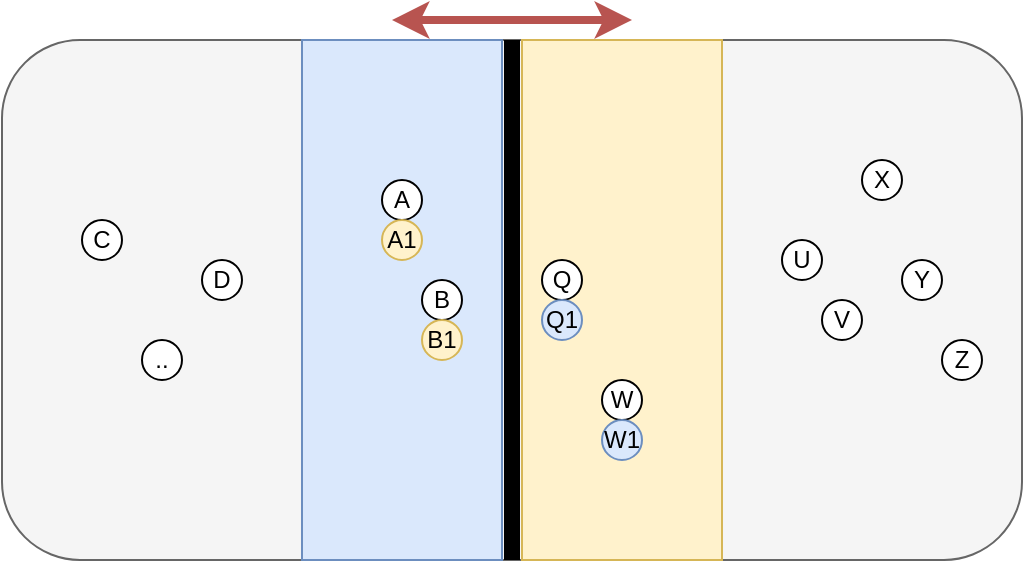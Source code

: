 <mxfile version="13.1.1" type="github" pages="15">
  <diagram id="4Lq_3Fel9_wlc4a7ARYL" name="Page-1">
    <mxGraphModel dx="941" dy="487" grid="1" gridSize="10" guides="1" tooltips="1" connect="1" arrows="1" fold="1" page="1" pageScale="1" pageWidth="827" pageHeight="1169" math="0" shadow="0">
      <root>
        <mxCell id="0" />
        <mxCell id="1" parent="0" />
        <mxCell id="fv9hlR2g7pF_leFzcQ40-1" value="" style="rounded=1;whiteSpace=wrap;html=1;fillColor=#f5f5f5;strokeColor=#666666;fontColor=#333333;" vertex="1" parent="1">
          <mxGeometry x="170" y="180" width="510" height="260" as="geometry" />
        </mxCell>
        <mxCell id="fv9hlR2g7pF_leFzcQ40-2" value="" style="rounded=0;whiteSpace=wrap;html=1;fillColor=#dae8fc;strokeColor=#6c8ebf;" vertex="1" parent="1">
          <mxGeometry x="320" y="180" width="100" height="260" as="geometry" />
        </mxCell>
        <mxCell id="fv9hlR2g7pF_leFzcQ40-4" value="" style="endArrow=none;html=1;entryX=0.5;entryY=0;entryDx=0;entryDy=0;exitX=0.5;exitY=1;exitDx=0;exitDy=0;strokeWidth=8;" edge="1" parent="1" source="fv9hlR2g7pF_leFzcQ40-1" target="fv9hlR2g7pF_leFzcQ40-1">
          <mxGeometry width="50" height="50" relative="1" as="geometry">
            <mxPoint x="360" y="390" as="sourcePoint" />
            <mxPoint x="410" y="340" as="targetPoint" />
          </mxGeometry>
        </mxCell>
        <mxCell id="fv9hlR2g7pF_leFzcQ40-5" value="" style="rounded=0;whiteSpace=wrap;html=1;fillColor=#fff2cc;strokeColor=#d6b656;" vertex="1" parent="1">
          <mxGeometry x="430" y="180" width="100" height="260" as="geometry" />
        </mxCell>
        <mxCell id="fv9hlR2g7pF_leFzcQ40-6" value="A" style="ellipse;whiteSpace=wrap;html=1;aspect=fixed;" vertex="1" parent="1">
          <mxGeometry x="360" y="250" width="20" height="20" as="geometry" />
        </mxCell>
        <mxCell id="fv9hlR2g7pF_leFzcQ40-7" value="D" style="ellipse;whiteSpace=wrap;html=1;aspect=fixed;" vertex="1" parent="1">
          <mxGeometry x="270" y="290" width="20" height="20" as="geometry" />
        </mxCell>
        <mxCell id="fv9hlR2g7pF_leFzcQ40-8" value="B" style="ellipse;whiteSpace=wrap;html=1;aspect=fixed;" vertex="1" parent="1">
          <mxGeometry x="380" y="300" width="20" height="20" as="geometry" />
        </mxCell>
        <mxCell id="fv9hlR2g7pF_leFzcQ40-9" value="C" style="ellipse;whiteSpace=wrap;html=1;aspect=fixed;" vertex="1" parent="1">
          <mxGeometry x="210" y="270" width="20" height="20" as="geometry" />
        </mxCell>
        <mxCell id="fv9hlR2g7pF_leFzcQ40-11" value=".." style="ellipse;whiteSpace=wrap;html=1;aspect=fixed;" vertex="1" parent="1">
          <mxGeometry x="240" y="330" width="20" height="20" as="geometry" />
        </mxCell>
        <mxCell id="fv9hlR2g7pF_leFzcQ40-13" value="A1" style="ellipse;whiteSpace=wrap;html=1;aspect=fixed;fillColor=#fff2cc;strokeColor=#d6b656;" vertex="1" parent="1">
          <mxGeometry x="360" y="270" width="20" height="20" as="geometry" />
        </mxCell>
        <mxCell id="fv9hlR2g7pF_leFzcQ40-14" value="B1" style="ellipse;whiteSpace=wrap;html=1;aspect=fixed;fillColor=#fff2cc;strokeColor=#d6b656;" vertex="1" parent="1">
          <mxGeometry x="380" y="320" width="20" height="20" as="geometry" />
        </mxCell>
        <mxCell id="fv9hlR2g7pF_leFzcQ40-15" value="X" style="ellipse;whiteSpace=wrap;html=1;aspect=fixed;" vertex="1" parent="1">
          <mxGeometry x="600" y="240" width="20" height="20" as="geometry" />
        </mxCell>
        <mxCell id="fv9hlR2g7pF_leFzcQ40-16" value="U" style="ellipse;whiteSpace=wrap;html=1;aspect=fixed;" vertex="1" parent="1">
          <mxGeometry x="560" y="280" width="20" height="20" as="geometry" />
        </mxCell>
        <mxCell id="fv9hlR2g7pF_leFzcQ40-17" value="V" style="ellipse;whiteSpace=wrap;html=1;aspect=fixed;" vertex="1" parent="1">
          <mxGeometry x="580" y="310" width="20" height="20" as="geometry" />
        </mxCell>
        <mxCell id="fv9hlR2g7pF_leFzcQ40-18" value="Y" style="ellipse;whiteSpace=wrap;html=1;aspect=fixed;" vertex="1" parent="1">
          <mxGeometry x="620" y="290" width="20" height="20" as="geometry" />
        </mxCell>
        <mxCell id="fv9hlR2g7pF_leFzcQ40-19" value="W" style="ellipse;whiteSpace=wrap;html=1;aspect=fixed;" vertex="1" parent="1">
          <mxGeometry x="470" y="350" width="20" height="20" as="geometry" />
        </mxCell>
        <mxCell id="fv9hlR2g7pF_leFzcQ40-20" value="Z" style="ellipse;whiteSpace=wrap;html=1;aspect=fixed;" vertex="1" parent="1">
          <mxGeometry x="640" y="330" width="20" height="20" as="geometry" />
        </mxCell>
        <mxCell id="fv9hlR2g7pF_leFzcQ40-21" value="Q" style="ellipse;whiteSpace=wrap;html=1;aspect=fixed;" vertex="1" parent="1">
          <mxGeometry x="440" y="290" width="20" height="20" as="geometry" />
        </mxCell>
        <mxCell id="fv9hlR2g7pF_leFzcQ40-23" value="Q1" style="ellipse;whiteSpace=wrap;html=1;aspect=fixed;fillColor=#dae8fc;strokeColor=#6c8ebf;" vertex="1" parent="1">
          <mxGeometry x="440" y="310" width="20" height="20" as="geometry" />
        </mxCell>
        <mxCell id="fv9hlR2g7pF_leFzcQ40-24" value="W1" style="ellipse;whiteSpace=wrap;html=1;aspect=fixed;fillColor=#dae8fc;strokeColor=#6c8ebf;" vertex="1" parent="1">
          <mxGeometry x="470" y="370" width="20" height="20" as="geometry" />
        </mxCell>
        <mxCell id="fv9hlR2g7pF_leFzcQ40-25" value="" style="endArrow=classic;startArrow=classic;html=1;strokeWidth=4;fillColor=#f8cecc;strokeColor=#b85450;" edge="1" parent="1">
          <mxGeometry width="50" height="50" relative="1" as="geometry">
            <mxPoint x="365" y="170" as="sourcePoint" />
            <mxPoint x="485" y="170" as="targetPoint" />
          </mxGeometry>
        </mxCell>
      </root>
    </mxGraphModel>
  </diagram>
  <diagram id="0qZERoxPHsQHGeo2C0oP" name="Page-2">
    <mxGraphModel dx="1364" dy="706" grid="1" gridSize="10" guides="1" tooltips="1" connect="1" arrows="1" fold="1" page="1" pageScale="1" pageWidth="827" pageHeight="1169" math="0" shadow="0">
      <root>
        <mxCell id="_wSQDUEsN5MbsebifoMn-0" />
        <mxCell id="_wSQDUEsN5MbsebifoMn-1" parent="_wSQDUEsN5MbsebifoMn-0" />
        <mxCell id="_wSQDUEsN5MbsebifoMn-2" value="" style="rounded=1;whiteSpace=wrap;html=1;fillColor=#dae8fc;strokeColor=#6c8ebf;" vertex="1" parent="_wSQDUEsN5MbsebifoMn-1">
          <mxGeometry x="120" y="220" width="650" height="380" as="geometry" />
        </mxCell>
        <mxCell id="_wSQDUEsN5MbsebifoMn-3" value="a" style="ellipse;whiteSpace=wrap;html=1;aspect=fixed;" vertex="1" parent="_wSQDUEsN5MbsebifoMn-1">
          <mxGeometry x="200" y="280" width="30" height="30" as="geometry" />
        </mxCell>
        <mxCell id="_wSQDUEsN5MbsebifoMn-4" value="b" style="ellipse;whiteSpace=wrap;html=1;aspect=fixed;fillColor=#f8cecc;strokeColor=#b85450;" vertex="1" parent="_wSQDUEsN5MbsebifoMn-1">
          <mxGeometry x="270" y="340" width="30" height="30" as="geometry" />
        </mxCell>
        <mxCell id="_wSQDUEsN5MbsebifoMn-5" value="b" style="ellipse;whiteSpace=wrap;html=1;aspect=fixed;fillColor=#f8cecc;strokeColor=#b85450;" vertex="1" parent="_wSQDUEsN5MbsebifoMn-1">
          <mxGeometry x="220" y="300" width="30" height="30" as="geometry" />
        </mxCell>
        <mxCell id="_wSQDUEsN5MbsebifoMn-6" value="a" style="ellipse;whiteSpace=wrap;html=1;aspect=fixed;" vertex="1" parent="_wSQDUEsN5MbsebifoMn-1">
          <mxGeometry x="240" y="350" width="30" height="30" as="geometry" />
        </mxCell>
        <mxCell id="_wSQDUEsN5MbsebifoMn-7" value="b" style="ellipse;whiteSpace=wrap;html=1;aspect=fixed;fillColor=#f8cecc;strokeColor=#b85450;" vertex="1" parent="_wSQDUEsN5MbsebifoMn-1">
          <mxGeometry x="280" y="290" width="30" height="30" as="geometry" />
        </mxCell>
        <mxCell id="_wSQDUEsN5MbsebifoMn-8" value="b" style="ellipse;whiteSpace=wrap;html=1;aspect=fixed;fillColor=#f8cecc;strokeColor=#b85450;" vertex="1" parent="_wSQDUEsN5MbsebifoMn-1">
          <mxGeometry x="220" y="460" width="30" height="30" as="geometry" />
        </mxCell>
        <mxCell id="_wSQDUEsN5MbsebifoMn-9" value="a" style="ellipse;whiteSpace=wrap;html=1;aspect=fixed;" vertex="1" parent="_wSQDUEsN5MbsebifoMn-1">
          <mxGeometry x="460" y="395" width="30" height="30" as="geometry" />
        </mxCell>
        <mxCell id="_wSQDUEsN5MbsebifoMn-10" value="a" style="ellipse;whiteSpace=wrap;html=1;aspect=fixed;" vertex="1" parent="_wSQDUEsN5MbsebifoMn-1">
          <mxGeometry x="190" y="490" width="30" height="30" as="geometry" />
        </mxCell>
        <mxCell id="_wSQDUEsN5MbsebifoMn-11" value="b" style="ellipse;whiteSpace=wrap;html=1;aspect=fixed;fillColor=#f8cecc;strokeColor=#b85450;" vertex="1" parent="_wSQDUEsN5MbsebifoMn-1">
          <mxGeometry x="640" y="520" width="30" height="30" as="geometry" />
        </mxCell>
        <mxCell id="_wSQDUEsN5MbsebifoMn-12" value="a" style="ellipse;whiteSpace=wrap;html=1;aspect=fixed;" vertex="1" parent="_wSQDUEsN5MbsebifoMn-1">
          <mxGeometry x="640" y="375" width="30" height="30" as="geometry" />
        </mxCell>
        <mxCell id="_wSQDUEsN5MbsebifoMn-13" value="a" style="ellipse;whiteSpace=wrap;html=1;aspect=fixed;" vertex="1" parent="_wSQDUEsN5MbsebifoMn-1">
          <mxGeometry x="610" y="320" width="30" height="30" as="geometry" />
        </mxCell>
        <mxCell id="_wSQDUEsN5MbsebifoMn-14" value="a" style="ellipse;whiteSpace=wrap;html=1;aspect=fixed;" vertex="1" parent="_wSQDUEsN5MbsebifoMn-1">
          <mxGeometry x="340" y="455" width="30" height="30" as="geometry" />
        </mxCell>
        <mxCell id="_wSQDUEsN5MbsebifoMn-15" value="b" style="ellipse;whiteSpace=wrap;html=1;aspect=fixed;fillColor=#f8cecc;strokeColor=#b85450;" vertex="1" parent="_wSQDUEsN5MbsebifoMn-1">
          <mxGeometry x="380" y="475" width="30" height="30" as="geometry" />
        </mxCell>
        <mxCell id="_wSQDUEsN5MbsebifoMn-16" value="b" style="ellipse;whiteSpace=wrap;html=1;aspect=fixed;fillColor=#f8cecc;strokeColor=#b85450;" vertex="1" parent="_wSQDUEsN5MbsebifoMn-1">
          <mxGeometry x="630" y="435" width="30" height="30" as="geometry" />
        </mxCell>
        <mxCell id="_wSQDUEsN5MbsebifoMn-17" value="b" style="ellipse;whiteSpace=wrap;html=1;aspect=fixed;fillColor=#f8cecc;strokeColor=#b85450;" vertex="1" parent="_wSQDUEsN5MbsebifoMn-1">
          <mxGeometry x="600" y="385" width="30" height="30" as="geometry" />
        </mxCell>
        <mxCell id="_wSQDUEsN5MbsebifoMn-20" value="b" style="ellipse;whiteSpace=wrap;html=1;aspect=fixed;fillColor=#f8cecc;strokeColor=#b85450;" vertex="1" parent="_wSQDUEsN5MbsebifoMn-1">
          <mxGeometry x="380" y="340" width="30" height="30" as="geometry" />
        </mxCell>
        <mxCell id="_wSQDUEsN5MbsebifoMn-21" value="b" style="ellipse;whiteSpace=wrap;html=1;aspect=fixed;fillColor=#f8cecc;strokeColor=#b85450;" vertex="1" parent="_wSQDUEsN5MbsebifoMn-1">
          <mxGeometry x="520" y="375" width="30" height="30" as="geometry" />
        </mxCell>
        <mxCell id="_wSQDUEsN5MbsebifoMn-22" value="a" style="ellipse;whiteSpace=wrap;html=1;aspect=fixed;" vertex="1" parent="_wSQDUEsN5MbsebifoMn-1">
          <mxGeometry x="480" y="340" width="30" height="30" as="geometry" />
        </mxCell>
        <mxCell id="_wSQDUEsN5MbsebifoMn-23" value="a" style="ellipse;whiteSpace=wrap;html=1;aspect=fixed;" vertex="1" parent="_wSQDUEsN5MbsebifoMn-1">
          <mxGeometry x="700" y="380" width="30" height="30" as="geometry" />
        </mxCell>
      </root>
    </mxGraphModel>
  </diagram>
  <diagram id="_EaRDaZOXer7ljTxZZBC" name="Page-3">
    <mxGraphModel dx="1364" dy="706" grid="1" gridSize="10" guides="1" tooltips="1" connect="1" arrows="1" fold="1" page="1" pageScale="1" pageWidth="827" pageHeight="1169" math="0" shadow="0">
      <root>
        <mxCell id="GXnkNLeEfdxiZUEbJi1t-0" />
        <mxCell id="GXnkNLeEfdxiZUEbJi1t-1" parent="GXnkNLeEfdxiZUEbJi1t-0" />
        <mxCell id="bavDdGYFD4oOcAP-4VKO-0" value="" style="rounded=1;whiteSpace=wrap;html=1;fillColor=#dae8fc;strokeColor=#6c8ebf;" vertex="1" parent="GXnkNLeEfdxiZUEbJi1t-1">
          <mxGeometry x="120" y="220" width="650" height="380" as="geometry" />
        </mxCell>
        <mxCell id="bavDdGYFD4oOcAP-4VKO-1" value="a" style="ellipse;whiteSpace=wrap;html=1;aspect=fixed;" vertex="1" parent="GXnkNLeEfdxiZUEbJi1t-1">
          <mxGeometry x="200" y="280" width="30" height="30" as="geometry" />
        </mxCell>
        <mxCell id="bavDdGYFD4oOcAP-4VKO-2" value="b" style="ellipse;whiteSpace=wrap;html=1;aspect=fixed;fillColor=#f8cecc;strokeColor=#b85450;" vertex="1" parent="GXnkNLeEfdxiZUEbJi1t-1">
          <mxGeometry x="270" y="340" width="30" height="30" as="geometry" />
        </mxCell>
        <mxCell id="bavDdGYFD4oOcAP-4VKO-3" value="b" style="ellipse;whiteSpace=wrap;html=1;aspect=fixed;fillColor=#f8cecc;strokeColor=#b85450;" vertex="1" parent="GXnkNLeEfdxiZUEbJi1t-1">
          <mxGeometry x="220" y="300" width="30" height="30" as="geometry" />
        </mxCell>
        <mxCell id="bavDdGYFD4oOcAP-4VKO-4" value="a" style="ellipse;whiteSpace=wrap;html=1;aspect=fixed;" vertex="1" parent="GXnkNLeEfdxiZUEbJi1t-1">
          <mxGeometry x="220" y="340" width="30" height="30" as="geometry" />
        </mxCell>
        <mxCell id="bavDdGYFD4oOcAP-4VKO-5" value="b" style="ellipse;whiteSpace=wrap;html=1;aspect=fixed;fillColor=#f8cecc;strokeColor=#b85450;" vertex="1" parent="GXnkNLeEfdxiZUEbJi1t-1">
          <mxGeometry x="280" y="290" width="30" height="30" as="geometry" />
        </mxCell>
        <mxCell id="bavDdGYFD4oOcAP-4VKO-6" value="b" style="ellipse;whiteSpace=wrap;html=1;aspect=fixed;fillColor=#f8cecc;strokeColor=#b85450;" vertex="1" parent="GXnkNLeEfdxiZUEbJi1t-1">
          <mxGeometry x="240" y="375" width="30" height="30" as="geometry" />
        </mxCell>
        <mxCell id="bavDdGYFD4oOcAP-4VKO-7" value="a" style="ellipse;whiteSpace=wrap;html=1;aspect=fixed;" vertex="1" parent="GXnkNLeEfdxiZUEbJi1t-1">
          <mxGeometry x="590" y="460" width="30" height="30" as="geometry" />
        </mxCell>
        <mxCell id="bavDdGYFD4oOcAP-4VKO-8" value="a" style="ellipse;whiteSpace=wrap;html=1;aspect=fixed;" vertex="1" parent="GXnkNLeEfdxiZUEbJi1t-1">
          <mxGeometry x="180" y="355" width="30" height="30" as="geometry" />
        </mxCell>
        <mxCell id="bavDdGYFD4oOcAP-4VKO-9" value="b" style="ellipse;whiteSpace=wrap;html=1;aspect=fixed;fillColor=#f8cecc;strokeColor=#b85450;" vertex="1" parent="GXnkNLeEfdxiZUEbJi1t-1">
          <mxGeometry x="640" y="460" width="30" height="30" as="geometry" />
        </mxCell>
        <mxCell id="bavDdGYFD4oOcAP-4VKO-10" value="a" style="ellipse;whiteSpace=wrap;html=1;aspect=fixed;" vertex="1" parent="GXnkNLeEfdxiZUEbJi1t-1">
          <mxGeometry x="640" y="390" width="30" height="30" as="geometry" />
        </mxCell>
        <mxCell id="bavDdGYFD4oOcAP-4VKO-11" value="a" style="ellipse;whiteSpace=wrap;html=1;aspect=fixed;" vertex="1" parent="GXnkNLeEfdxiZUEbJi1t-1">
          <mxGeometry x="630" y="360" width="30" height="30" as="geometry" />
        </mxCell>
        <mxCell id="bavDdGYFD4oOcAP-4VKO-12" value="a" style="ellipse;whiteSpace=wrap;html=1;aspect=fixed;" vertex="1" parent="GXnkNLeEfdxiZUEbJi1t-1">
          <mxGeometry x="210" y="415" width="30" height="30" as="geometry" />
        </mxCell>
        <mxCell id="bavDdGYFD4oOcAP-4VKO-13" value="b" style="ellipse;whiteSpace=wrap;html=1;aspect=fixed;fillColor=#f8cecc;strokeColor=#b85450;" vertex="1" parent="GXnkNLeEfdxiZUEbJi1t-1">
          <mxGeometry x="250" y="320" width="30" height="30" as="geometry" />
        </mxCell>
        <mxCell id="bavDdGYFD4oOcAP-4VKO-14" value="b" style="ellipse;whiteSpace=wrap;html=1;aspect=fixed;fillColor=#f8cecc;strokeColor=#b85450;" vertex="1" parent="GXnkNLeEfdxiZUEbJi1t-1">
          <mxGeometry x="630" y="435" width="30" height="30" as="geometry" />
        </mxCell>
        <mxCell id="bavDdGYFD4oOcAP-4VKO-15" value="b" style="ellipse;whiteSpace=wrap;html=1;aspect=fixed;fillColor=#f8cecc;strokeColor=#b85450;" vertex="1" parent="GXnkNLeEfdxiZUEbJi1t-1">
          <mxGeometry x="600" y="385" width="30" height="30" as="geometry" />
        </mxCell>
        <mxCell id="bavDdGYFD4oOcAP-4VKO-16" value="b" style="ellipse;whiteSpace=wrap;html=1;aspect=fixed;fillColor=#f8cecc;strokeColor=#b85450;" vertex="1" parent="GXnkNLeEfdxiZUEbJi1t-1">
          <mxGeometry x="270" y="415" width="30" height="30" as="geometry" />
        </mxCell>
        <mxCell id="bavDdGYFD4oOcAP-4VKO-17" value="b" style="ellipse;whiteSpace=wrap;html=1;aspect=fixed;fillColor=#f8cecc;strokeColor=#b85450;" vertex="1" parent="GXnkNLeEfdxiZUEbJi1t-1">
          <mxGeometry x="620" y="415" width="30" height="30" as="geometry" />
        </mxCell>
        <mxCell id="bavDdGYFD4oOcAP-4VKO-18" value="a" style="ellipse;whiteSpace=wrap;html=1;aspect=fixed;" vertex="1" parent="GXnkNLeEfdxiZUEbJi1t-1">
          <mxGeometry x="590" y="420" width="30" height="30" as="geometry" />
        </mxCell>
        <mxCell id="bavDdGYFD4oOcAP-4VKO-19" value="a" style="ellipse;whiteSpace=wrap;html=1;aspect=fixed;" vertex="1" parent="GXnkNLeEfdxiZUEbJi1t-1">
          <mxGeometry x="670" y="420" width="30" height="30" as="geometry" />
        </mxCell>
      </root>
    </mxGraphModel>
  </diagram>
  <diagram id="Yl1ovBNblkkZVd4RDF3C" name="Page-4">
    <mxGraphModel dx="1364" dy="706" grid="1" gridSize="10" guides="1" tooltips="1" connect="1" arrows="1" fold="1" page="1" pageScale="1" pageWidth="827" pageHeight="1169" math="0" shadow="0">
      <root>
        <mxCell id="cOZoD6OQzmiCgh_D9WgM-0" />
        <mxCell id="cOZoD6OQzmiCgh_D9WgM-1" parent="cOZoD6OQzmiCgh_D9WgM-0" />
        <mxCell id="cOZoD6OQzmiCgh_D9WgM-92" value="" style="rounded=0;whiteSpace=wrap;html=1;fillColor=#fff2cc;strokeColor=#d6b656;gradientColor=#ffd966;" vertex="1" parent="cOZoD6OQzmiCgh_D9WgM-1">
          <mxGeometry x="90" y="100" width="710" height="470" as="geometry" />
        </mxCell>
        <mxCell id="cOZoD6OQzmiCgh_D9WgM-93" value="" style="rounded=1;whiteSpace=wrap;html=1;" vertex="1" parent="cOZoD6OQzmiCgh_D9WgM-1">
          <mxGeometry x="297" y="120" width="300" height="190" as="geometry" />
        </mxCell>
        <mxCell id="cOZoD6OQzmiCgh_D9WgM-94" value="A" style="ellipse;whiteSpace=wrap;html=1;aspect=fixed;fillColor=#f8cecc;strokeColor=#b85450;" vertex="1" parent="cOZoD6OQzmiCgh_D9WgM-1">
          <mxGeometry x="327" y="140" width="40" height="40" as="geometry" />
        </mxCell>
        <mxCell id="cOZoD6OQzmiCgh_D9WgM-95" value="G" style="ellipse;whiteSpace=wrap;html=1;aspect=fixed;fillColor=#dae8fc;strokeColor=#6c8ebf;" vertex="1" parent="cOZoD6OQzmiCgh_D9WgM-1">
          <mxGeometry x="327" y="240" width="40" height="40" as="geometry" />
        </mxCell>
        <mxCell id="cOZoD6OQzmiCgh_D9WgM-96" value="C" style="ellipse;whiteSpace=wrap;html=1;aspect=fixed;fillColor=#dae8fc;strokeColor=#6c8ebf;" vertex="1" parent="cOZoD6OQzmiCgh_D9WgM-1">
          <mxGeometry x="427" y="210" width="40" height="40" as="geometry" />
        </mxCell>
        <mxCell id="cOZoD6OQzmiCgh_D9WgM-97" value="D" style="ellipse;whiteSpace=wrap;html=1;aspect=fixed;fillColor=#dae8fc;strokeColor=#6c8ebf;" vertex="1" parent="cOZoD6OQzmiCgh_D9WgM-1">
          <mxGeometry x="507" y="220" width="40" height="40" as="geometry" />
        </mxCell>
        <mxCell id="cOZoD6OQzmiCgh_D9WgM-98" value="F" style="ellipse;whiteSpace=wrap;html=1;aspect=fixed;fillColor=#f8cecc;strokeColor=#b85450;" vertex="1" parent="cOZoD6OQzmiCgh_D9WgM-1">
          <mxGeometry x="457" y="140" width="40" height="40" as="geometry" />
        </mxCell>
        <mxCell id="cOZoD6OQzmiCgh_D9WgM-99" value="E" style="ellipse;whiteSpace=wrap;html=1;aspect=fixed;" vertex="1" parent="cOZoD6OQzmiCgh_D9WgM-1">
          <mxGeometry x="531" y="140" width="40" height="40" as="geometry" />
        </mxCell>
        <mxCell id="cOZoD6OQzmiCgh_D9WgM-100" value="B" style="ellipse;whiteSpace=wrap;html=1;aspect=fixed;fillColor=#f8cecc;strokeColor=#b85450;" vertex="1" parent="cOZoD6OQzmiCgh_D9WgM-1">
          <mxGeometry x="367" y="190" width="40" height="40" as="geometry" />
        </mxCell>
        <mxCell id="cOZoD6OQzmiCgh_D9WgM-101" value="W" style="ellipse;whiteSpace=wrap;html=1;aspect=fixed;fillColor=#dae8fc;strokeColor=#6c8ebf;" vertex="1" parent="cOZoD6OQzmiCgh_D9WgM-1">
          <mxGeometry x="457" y="260" width="40" height="40" as="geometry" />
        </mxCell>
        <mxCell id="cOZoD6OQzmiCgh_D9WgM-102" value="E" style="ellipse;whiteSpace=wrap;html=1;aspect=fixed;fillColor=#dae8fc;strokeColor=#6c8ebf;" vertex="1" parent="cOZoD6OQzmiCgh_D9WgM-1">
          <mxGeometry x="531" y="140" width="40" height="40" as="geometry" />
        </mxCell>
        <mxCell id="cOZoD6OQzmiCgh_D9WgM-103" value="C" style="ellipse;whiteSpace=wrap;html=1;aspect=fixed;fillColor=#dae8fc;strokeColor=#6c8ebf;" vertex="1" parent="cOZoD6OQzmiCgh_D9WgM-1">
          <mxGeometry x="427" y="210" width="40" height="40" as="geometry" />
        </mxCell>
        <mxCell id="cOZoD6OQzmiCgh_D9WgM-104" value="W" style="ellipse;whiteSpace=wrap;html=1;aspect=fixed;fillColor=#dae8fc;strokeColor=#6c8ebf;" vertex="1" parent="cOZoD6OQzmiCgh_D9WgM-1">
          <mxGeometry x="457" y="260" width="40" height="40" as="geometry" />
        </mxCell>
        <mxCell id="cOZoD6OQzmiCgh_D9WgM-105" value="D" style="ellipse;whiteSpace=wrap;html=1;aspect=fixed;fillColor=#dae8fc;strokeColor=#6c8ebf;" vertex="1" parent="cOZoD6OQzmiCgh_D9WgM-1">
          <mxGeometry x="507" y="220" width="40" height="40" as="geometry" />
        </mxCell>
        <mxCell id="cOZoD6OQzmiCgh_D9WgM-106" value="E" style="ellipse;whiteSpace=wrap;html=1;aspect=fixed;fillColor=#dae8fc;strokeColor=#6c8ebf;" vertex="1" parent="cOZoD6OQzmiCgh_D9WgM-1">
          <mxGeometry x="531" y="140" width="40" height="40" as="geometry" />
        </mxCell>
        <mxCell id="cOZoD6OQzmiCgh_D9WgM-107" value="W" style="ellipse;whiteSpace=wrap;html=1;aspect=fixed;fillColor=#dae8fc;strokeColor=#6c8ebf;" vertex="1" parent="cOZoD6OQzmiCgh_D9WgM-1">
          <mxGeometry x="457" y="260" width="40" height="40" as="geometry" />
        </mxCell>
        <mxCell id="cOZoD6OQzmiCgh_D9WgM-108" value="D" style="ellipse;whiteSpace=wrap;html=1;aspect=fixed;fillColor=#dae8fc;strokeColor=#6c8ebf;" vertex="1" parent="cOZoD6OQzmiCgh_D9WgM-1">
          <mxGeometry x="507" y="220" width="40" height="40" as="geometry" />
        </mxCell>
        <mxCell id="cOZoD6OQzmiCgh_D9WgM-109" value="" style="rounded=1;whiteSpace=wrap;html=1;" vertex="1" parent="cOZoD6OQzmiCgh_D9WgM-1">
          <mxGeometry x="113" y="355" width="300" height="190" as="geometry" />
        </mxCell>
        <mxCell id="cOZoD6OQzmiCgh_D9WgM-110" value="A" style="ellipse;whiteSpace=wrap;html=1;aspect=fixed;fillColor=#dae8fc;strokeColor=#6c8ebf;" vertex="1" parent="cOZoD6OQzmiCgh_D9WgM-1">
          <mxGeometry x="143" y="370" width="40" height="40" as="geometry" />
        </mxCell>
        <mxCell id="cOZoD6OQzmiCgh_D9WgM-111" value="G" style="ellipse;whiteSpace=wrap;html=1;aspect=fixed;fillColor=#dae8fc;strokeColor=#6c8ebf;" vertex="1" parent="cOZoD6OQzmiCgh_D9WgM-1">
          <mxGeometry x="143" y="470" width="40" height="40" as="geometry" />
        </mxCell>
        <mxCell id="cOZoD6OQzmiCgh_D9WgM-112" value="C" style="ellipse;whiteSpace=wrap;html=1;aspect=fixed;fillColor=#dae8fc;strokeColor=#6c8ebf;" vertex="1" parent="cOZoD6OQzmiCgh_D9WgM-1">
          <mxGeometry x="243" y="440" width="40" height="40" as="geometry" />
        </mxCell>
        <mxCell id="cOZoD6OQzmiCgh_D9WgM-113" value="D" style="ellipse;whiteSpace=wrap;html=1;aspect=fixed;fillColor=#dae8fc;strokeColor=#6c8ebf;" vertex="1" parent="cOZoD6OQzmiCgh_D9WgM-1">
          <mxGeometry x="323" y="450" width="40" height="40" as="geometry" />
        </mxCell>
        <mxCell id="cOZoD6OQzmiCgh_D9WgM-114" value="F" style="ellipse;whiteSpace=wrap;html=1;aspect=fixed;fillColor=#dae8fc;strokeColor=#6c8ebf;" vertex="1" parent="cOZoD6OQzmiCgh_D9WgM-1">
          <mxGeometry x="273" y="370" width="40" height="40" as="geometry" />
        </mxCell>
        <mxCell id="cOZoD6OQzmiCgh_D9WgM-115" value="E" style="ellipse;whiteSpace=wrap;html=1;aspect=fixed;" vertex="1" parent="cOZoD6OQzmiCgh_D9WgM-1">
          <mxGeometry x="347" y="370" width="40" height="40" as="geometry" />
        </mxCell>
        <mxCell id="cOZoD6OQzmiCgh_D9WgM-116" value="B" style="ellipse;whiteSpace=wrap;html=1;aspect=fixed;fillColor=#dae8fc;strokeColor=#6c8ebf;" vertex="1" parent="cOZoD6OQzmiCgh_D9WgM-1">
          <mxGeometry x="183" y="420" width="40" height="40" as="geometry" />
        </mxCell>
        <mxCell id="cOZoD6OQzmiCgh_D9WgM-117" value="W" style="ellipse;whiteSpace=wrap;html=1;aspect=fixed;fillColor=#dae8fc;strokeColor=#6c8ebf;" vertex="1" parent="cOZoD6OQzmiCgh_D9WgM-1">
          <mxGeometry x="273" y="490" width="40" height="40" as="geometry" />
        </mxCell>
        <mxCell id="cOZoD6OQzmiCgh_D9WgM-118" value="E" style="ellipse;whiteSpace=wrap;html=1;aspect=fixed;fillColor=#dae8fc;strokeColor=#6c8ebf;" vertex="1" parent="cOZoD6OQzmiCgh_D9WgM-1">
          <mxGeometry x="347" y="370" width="40" height="40" as="geometry" />
        </mxCell>
        <mxCell id="cOZoD6OQzmiCgh_D9WgM-119" value="C" style="ellipse;whiteSpace=wrap;html=1;aspect=fixed;fillColor=#f8cecc;strokeColor=#b85450;" vertex="1" parent="cOZoD6OQzmiCgh_D9WgM-1">
          <mxGeometry x="243" y="440" width="40" height="40" as="geometry" />
        </mxCell>
        <mxCell id="cOZoD6OQzmiCgh_D9WgM-120" value="W" style="ellipse;whiteSpace=wrap;html=1;aspect=fixed;fillColor=#dae8fc;strokeColor=#6c8ebf;" vertex="1" parent="cOZoD6OQzmiCgh_D9WgM-1">
          <mxGeometry x="273" y="490" width="40" height="40" as="geometry" />
        </mxCell>
        <mxCell id="cOZoD6OQzmiCgh_D9WgM-121" value="D" style="ellipse;whiteSpace=wrap;html=1;aspect=fixed;fillColor=#dae8fc;strokeColor=#6c8ebf;" vertex="1" parent="cOZoD6OQzmiCgh_D9WgM-1">
          <mxGeometry x="323" y="450" width="40" height="40" as="geometry" />
        </mxCell>
        <mxCell id="cOZoD6OQzmiCgh_D9WgM-122" value="E" style="ellipse;whiteSpace=wrap;html=1;aspect=fixed;fillColor=#dae8fc;strokeColor=#6c8ebf;" vertex="1" parent="cOZoD6OQzmiCgh_D9WgM-1">
          <mxGeometry x="347" y="370" width="40" height="40" as="geometry" />
        </mxCell>
        <mxCell id="cOZoD6OQzmiCgh_D9WgM-123" value="W" style="ellipse;whiteSpace=wrap;html=1;aspect=fixed;fillColor=#f8cecc;strokeColor=#b85450;" vertex="1" parent="cOZoD6OQzmiCgh_D9WgM-1">
          <mxGeometry x="273" y="490" width="40" height="40" as="geometry" />
        </mxCell>
        <mxCell id="cOZoD6OQzmiCgh_D9WgM-124" value="D" style="ellipse;whiteSpace=wrap;html=1;aspect=fixed;fillColor=#f8cecc;strokeColor=#b85450;" vertex="1" parent="cOZoD6OQzmiCgh_D9WgM-1">
          <mxGeometry x="323" y="450" width="40" height="40" as="geometry" />
        </mxCell>
        <mxCell id="cOZoD6OQzmiCgh_D9WgM-125" value="" style="rounded=1;whiteSpace=wrap;html=1;" vertex="1" parent="cOZoD6OQzmiCgh_D9WgM-1">
          <mxGeometry x="467" y="355" width="300" height="190" as="geometry" />
        </mxCell>
        <mxCell id="cOZoD6OQzmiCgh_D9WgM-126" value="A" style="ellipse;whiteSpace=wrap;html=1;aspect=fixed;fillColor=#f8cecc;strokeColor=#b85450;" vertex="1" parent="cOZoD6OQzmiCgh_D9WgM-1">
          <mxGeometry x="497" y="375" width="40" height="40" as="geometry" />
        </mxCell>
        <mxCell id="cOZoD6OQzmiCgh_D9WgM-127" value="G" style="ellipse;whiteSpace=wrap;html=1;aspect=fixed;fillColor=#f8cecc;strokeColor=#b85450;" vertex="1" parent="cOZoD6OQzmiCgh_D9WgM-1">
          <mxGeometry x="497" y="475" width="40" height="40" as="geometry" />
        </mxCell>
        <mxCell id="cOZoD6OQzmiCgh_D9WgM-128" value="C" style="ellipse;whiteSpace=wrap;html=1;aspect=fixed;fillColor=#dae8fc;strokeColor=#6c8ebf;" vertex="1" parent="cOZoD6OQzmiCgh_D9WgM-1">
          <mxGeometry x="597" y="445" width="40" height="40" as="geometry" />
        </mxCell>
        <mxCell id="cOZoD6OQzmiCgh_D9WgM-129" value="D" style="ellipse;whiteSpace=wrap;html=1;aspect=fixed;fillColor=#dae8fc;strokeColor=#6c8ebf;" vertex="1" parent="cOZoD6OQzmiCgh_D9WgM-1">
          <mxGeometry x="677" y="455" width="40" height="40" as="geometry" />
        </mxCell>
        <mxCell id="cOZoD6OQzmiCgh_D9WgM-130" value="F" style="ellipse;whiteSpace=wrap;html=1;aspect=fixed;fillColor=#dae8fc;strokeColor=#6c8ebf;" vertex="1" parent="cOZoD6OQzmiCgh_D9WgM-1">
          <mxGeometry x="627" y="375" width="40" height="40" as="geometry" />
        </mxCell>
        <mxCell id="cOZoD6OQzmiCgh_D9WgM-131" value="E" style="ellipse;whiteSpace=wrap;html=1;aspect=fixed;" vertex="1" parent="cOZoD6OQzmiCgh_D9WgM-1">
          <mxGeometry x="701" y="375" width="40" height="40" as="geometry" />
        </mxCell>
        <mxCell id="cOZoD6OQzmiCgh_D9WgM-132" value="B" style="ellipse;whiteSpace=wrap;html=1;aspect=fixed;fillColor=#dae8fc;strokeColor=#6c8ebf;" vertex="1" parent="cOZoD6OQzmiCgh_D9WgM-1">
          <mxGeometry x="537" y="425" width="40" height="40" as="geometry" />
        </mxCell>
        <mxCell id="cOZoD6OQzmiCgh_D9WgM-133" value="W" style="ellipse;whiteSpace=wrap;html=1;aspect=fixed;fillColor=#dae8fc;strokeColor=#6c8ebf;" vertex="1" parent="cOZoD6OQzmiCgh_D9WgM-1">
          <mxGeometry x="627" y="495" width="40" height="40" as="geometry" />
        </mxCell>
        <mxCell id="cOZoD6OQzmiCgh_D9WgM-134" value="E" style="ellipse;whiteSpace=wrap;html=1;aspect=fixed;fillColor=#dae8fc;strokeColor=#6c8ebf;" vertex="1" parent="cOZoD6OQzmiCgh_D9WgM-1">
          <mxGeometry x="701" y="375" width="40" height="40" as="geometry" />
        </mxCell>
        <mxCell id="cOZoD6OQzmiCgh_D9WgM-135" value="C" style="ellipse;whiteSpace=wrap;html=1;aspect=fixed;fillColor=#dae8fc;strokeColor=#6c8ebf;" vertex="1" parent="cOZoD6OQzmiCgh_D9WgM-1">
          <mxGeometry x="597" y="445" width="40" height="40" as="geometry" />
        </mxCell>
        <mxCell id="cOZoD6OQzmiCgh_D9WgM-136" value="W" style="ellipse;whiteSpace=wrap;html=1;aspect=fixed;fillColor=#dae8fc;strokeColor=#6c8ebf;" vertex="1" parent="cOZoD6OQzmiCgh_D9WgM-1">
          <mxGeometry x="627" y="495" width="40" height="40" as="geometry" />
        </mxCell>
        <mxCell id="cOZoD6OQzmiCgh_D9WgM-137" value="D" style="ellipse;whiteSpace=wrap;html=1;aspect=fixed;fillColor=#dae8fc;strokeColor=#6c8ebf;" vertex="1" parent="cOZoD6OQzmiCgh_D9WgM-1">
          <mxGeometry x="677" y="455" width="40" height="40" as="geometry" />
        </mxCell>
        <mxCell id="cOZoD6OQzmiCgh_D9WgM-138" value="E" style="ellipse;whiteSpace=wrap;html=1;aspect=fixed;fillColor=#f8cecc;strokeColor=#b85450;" vertex="1" parent="cOZoD6OQzmiCgh_D9WgM-1">
          <mxGeometry x="701" y="375" width="40" height="40" as="geometry" />
        </mxCell>
        <mxCell id="cOZoD6OQzmiCgh_D9WgM-139" value="W" style="ellipse;whiteSpace=wrap;html=1;aspect=fixed;fillColor=#dae8fc;strokeColor=#6c8ebf;" vertex="1" parent="cOZoD6OQzmiCgh_D9WgM-1">
          <mxGeometry x="627" y="495" width="40" height="40" as="geometry" />
        </mxCell>
        <mxCell id="cOZoD6OQzmiCgh_D9WgM-140" value="D" style="ellipse;whiteSpace=wrap;html=1;aspect=fixed;fillColor=#dae8fc;strokeColor=#6c8ebf;" vertex="1" parent="cOZoD6OQzmiCgh_D9WgM-1">
          <mxGeometry x="677" y="455" width="40" height="40" as="geometry" />
        </mxCell>
        <mxCell id="cOZoD6OQzmiCgh_D9WgM-141" value="A" style="ellipse;whiteSpace=wrap;html=1;aspect=fixed;fillColor=#dae8fc;strokeColor=#6c8ebf;" vertex="1" parent="cOZoD6OQzmiCgh_D9WgM-1">
          <mxGeometry x="497" y="375" width="40" height="40" as="geometry" />
        </mxCell>
      </root>
    </mxGraphModel>
  </diagram>
  <diagram id="8zMmo5yiqnaBjX09tcLy" name="Page-5">
    <mxGraphModel dx="1364" dy="706" grid="1" gridSize="10" guides="1" tooltips="1" connect="1" arrows="1" fold="1" page="1" pageScale="1" pageWidth="827" pageHeight="1169" math="0" shadow="0">
      <root>
        <mxCell id="pyM3kS3CaiisZf01YbJS-0" />
        <mxCell id="pyM3kS3CaiisZf01YbJS-1" parent="pyM3kS3CaiisZf01YbJS-0" />
        <mxCell id="pyM3kS3CaiisZf01YbJS-2" value="" style="rounded=1;whiteSpace=wrap;html=1;fillColor=#fff2cc;gradientColor=#ffd966;strokeColor=#d6b656;" vertex="1" parent="pyM3kS3CaiisZf01YbJS-1">
          <mxGeometry x="160" y="420" width="520" height="360" as="geometry" />
        </mxCell>
        <mxCell id="pyM3kS3CaiisZf01YbJS-3" value="Master" style="ellipse;whiteSpace=wrap;html=1;aspect=fixed;fillColor=#f8cecc;gradientColor=#ea6b66;strokeColor=#b85450;" vertex="1" parent="pyM3kS3CaiisZf01YbJS-1">
          <mxGeometry x="365" y="200" width="110" height="110" as="geometry" />
        </mxCell>
        <mxCell id="pyM3kS3CaiisZf01YbJS-4" value="Gas1&lt;br&gt;（Main）" style="ellipse;whiteSpace=wrap;html=1;aspect=fixed;fillColor=#dae8fc;gradientColor=#7ea6e0;strokeColor=#6c8ebf;" vertex="1" parent="pyM3kS3CaiisZf01YbJS-1">
          <mxGeometry x="250" y="490" width="80" height="80" as="geometry" />
        </mxCell>
        <mxCell id="pyM3kS3CaiisZf01YbJS-5" value="Gas3" style="ellipse;whiteSpace=wrap;html=1;aspect=fixed;fillColor=#F8F5E4;" vertex="1" parent="pyM3kS3CaiisZf01YbJS-1">
          <mxGeometry x="530" y="490" width="80" height="80" as="geometry" />
        </mxCell>
        <mxCell id="pyM3kS3CaiisZf01YbJS-6" value="Gas2" style="ellipse;whiteSpace=wrap;html=1;aspect=fixed;fillColor=#F8F5E4;" vertex="1" parent="pyM3kS3CaiisZf01YbJS-1">
          <mxGeometry x="374" y="650" width="80" height="80" as="geometry" />
        </mxCell>
        <mxCell id="pyM3kS3CaiisZf01YbJS-7" value="" style="endArrow=classic;startArrow=classic;html=1;strokeWidth=4;" edge="1" parent="pyM3kS3CaiisZf01YbJS-1" source="pyM3kS3CaiisZf01YbJS-4" target="pyM3kS3CaiisZf01YbJS-5">
          <mxGeometry width="50" height="50" relative="1" as="geometry">
            <mxPoint x="390" y="600" as="sourcePoint" />
            <mxPoint x="440" y="550" as="targetPoint" />
          </mxGeometry>
        </mxCell>
        <mxCell id="pyM3kS3CaiisZf01YbJS-8" value="" style="endArrow=classic;startArrow=classic;html=1;strokeWidth=4;exitX=0.738;exitY=0.975;exitDx=0;exitDy=0;exitPerimeter=0;" edge="1" parent="pyM3kS3CaiisZf01YbJS-1" source="pyM3kS3CaiisZf01YbJS-4" target="pyM3kS3CaiisZf01YbJS-6">
          <mxGeometry width="50" height="50" relative="1" as="geometry">
            <mxPoint x="310" y="570" as="sourcePoint" />
            <mxPoint x="500" y="560" as="targetPoint" />
          </mxGeometry>
        </mxCell>
        <mxCell id="pyM3kS3CaiisZf01YbJS-9" value="" style="endArrow=classic;startArrow=classic;html=1;strokeWidth=4;entryX=1.013;entryY=0.413;entryDx=0;entryDy=0;entryPerimeter=0;" edge="1" parent="pyM3kS3CaiisZf01YbJS-1" source="pyM3kS3CaiisZf01YbJS-5" target="pyM3kS3CaiisZf01YbJS-6">
          <mxGeometry width="50" height="50" relative="1" as="geometry">
            <mxPoint x="310" y="570" as="sourcePoint" />
            <mxPoint x="470" y="670" as="targetPoint" />
          </mxGeometry>
        </mxCell>
        <mxCell id="pyM3kS3CaiisZf01YbJS-10" value="" style="endArrow=classic;startArrow=classic;html=1;strokeWidth=4;entryX=0.5;entryY=1;entryDx=0;entryDy=0;gradientColor=#97d077;fillColor=#d5e8d4;strokeColor=#82b366;" edge="1" parent="pyM3kS3CaiisZf01YbJS-1" target="pyM3kS3CaiisZf01YbJS-3">
          <mxGeometry width="50" height="50" relative="1" as="geometry">
            <mxPoint x="420" y="419" as="sourcePoint" />
            <mxPoint x="480" y="310" as="targetPoint" />
          </mxGeometry>
        </mxCell>
        <mxCell id="pyM3kS3CaiisZf01YbJS-12" value="&lt;font style=&quot;font-size: 24px&quot;&gt;Gas之间直连&lt;/font&gt;" style="text;html=1;strokeColor=none;fillColor=none;align=center;verticalAlign=middle;whiteSpace=wrap;rounded=0;" vertex="1" parent="pyM3kS3CaiisZf01YbJS-1">
          <mxGeometry x="374" y="575" width="106" height="25" as="geometry" />
        </mxCell>
        <mxCell id="pyM3kS3CaiisZf01YbJS-13" value="&lt;font style=&quot;font-size: 25px&quot;&gt;中控&lt;/font&gt;" style="text;html=1;strokeColor=none;fillColor=none;align=center;verticalAlign=middle;whiteSpace=wrap;rounded=0;" vertex="1" parent="pyM3kS3CaiisZf01YbJS-1">
          <mxGeometry x="440" y="170" width="80" height="40" as="geometry" />
        </mxCell>
      </root>
    </mxGraphModel>
  </diagram>
  <diagram id="qoaWv6Q6J05kWgpzaq0-" name="Page-6">
    <mxGraphModel dx="1137" dy="588" grid="1" gridSize="10" guides="1" tooltips="1" connect="1" arrows="1" fold="1" page="1" pageScale="1" pageWidth="827" pageHeight="1169" math="0" shadow="0">
      <root>
        <mxCell id="THBnO6by-PRFXPwKElDo-0" />
        <mxCell id="THBnO6by-PRFXPwKElDo-1" parent="THBnO6by-PRFXPwKElDo-0" />
        <mxCell id="xGVKqCplznnl_gmufW_3-2" value="连接" style="edgeStyle=orthogonalEdgeStyle;curved=1;rounded=0;orthogonalLoop=1;jettySize=auto;html=1;entryX=0.5;entryY=1;entryDx=0;entryDy=0;strokeWidth=2;fontSize=16;" edge="1" parent="THBnO6by-PRFXPwKElDo-1" source="THBnO6by-PRFXPwKElDo-2" target="THBnO6by-PRFXPwKElDo-13">
          <mxGeometry relative="1" as="geometry" />
        </mxCell>
        <mxCell id="THBnO6by-PRFXPwKElDo-2" value="&lt;font style=&quot;font-size: 16px&quot;&gt;Clent_A&lt;/font&gt;" style="rounded=1;whiteSpace=wrap;html=1;fillColor=#f5f5f5;gradientColor=#b3b3b3;strokeColor=#666666;" vertex="1" parent="THBnO6by-PRFXPwKElDo-1">
          <mxGeometry x="140" y="740" width="90" height="50" as="geometry" />
        </mxCell>
        <mxCell id="xGVKqCplznnl_gmufW_3-5" style="edgeStyle=orthogonalEdgeStyle;curved=1;rounded=0;orthogonalLoop=1;jettySize=auto;html=1;strokeWidth=2;fontSize=16;" edge="1" parent="THBnO6by-PRFXPwKElDo-1" source="THBnO6by-PRFXPwKElDo-4">
          <mxGeometry relative="1" as="geometry">
            <mxPoint x="561" y="474" as="targetPoint" />
          </mxGeometry>
        </mxCell>
        <mxCell id="xGVKqCplznnl_gmufW_3-6" value="连接" style="edgeLabel;html=1;align=center;verticalAlign=middle;resizable=0;points=[];fontSize=16;" vertex="1" connectable="0" parent="xGVKqCplznnl_gmufW_3-5">
          <mxGeometry x="0.107" y="26" relative="1" as="geometry">
            <mxPoint as="offset" />
          </mxGeometry>
        </mxCell>
        <mxCell id="THBnO6by-PRFXPwKElDo-4" value="&lt;font style=&quot;font-size: 16px&quot;&gt;Clent_B&lt;/font&gt;" style="rounded=1;whiteSpace=wrap;html=1;fillColor=#f5f5f5;gradientColor=#b3b3b3;strokeColor=#666666;" vertex="1" parent="THBnO6by-PRFXPwKElDo-1">
          <mxGeometry x="324" y="740" width="90" height="50" as="geometry" />
        </mxCell>
        <mxCell id="THBnO6by-PRFXPwKElDo-6" value="&lt;span style=&quot;font-size: 16px&quot;&gt;....&lt;/span&gt;" style="rounded=1;whiteSpace=wrap;html=1;fillColor=#f5f5f5;gradientColor=#b3b3b3;strokeColor=#666666;" vertex="1" parent="THBnO6by-PRFXPwKElDo-1">
          <mxGeometry x="540" y="740" width="90" height="50" as="geometry" />
        </mxCell>
        <mxCell id="THBnO6by-PRFXPwKElDo-13" value="" style="rounded=1;whiteSpace=wrap;html=1;gradientColor=#7ea6e0;fillColor=#dae8fc;strokeColor=#6c8ebf;" vertex="1" parent="THBnO6by-PRFXPwKElDo-1">
          <mxGeometry x="110" y="320" width="220" height="150" as="geometry" />
        </mxCell>
        <mxCell id="THBnO6by-PRFXPwKElDo-14" value="&lt;font style=&quot;font-size: 16px&quot;&gt;BWGas1&lt;/font&gt;" style="text;html=1;strokeColor=none;fillColor=none;align=center;verticalAlign=middle;whiteSpace=wrap;rounded=0;" vertex="1" parent="THBnO6by-PRFXPwKElDo-1">
          <mxGeometry x="140" y="340" width="40" height="20" as="geometry" />
        </mxCell>
        <mxCell id="THBnO6by-PRFXPwKElDo-15" value="Host_A" style="ellipse;whiteSpace=wrap;html=1;aspect=fixed;fillColor=#fff2cc;strokeColor=#d6b656;" vertex="1" parent="THBnO6by-PRFXPwKElDo-1">
          <mxGeometry x="200" y="380" width="50" height="50" as="geometry" />
        </mxCell>
        <mxCell id="THBnO6by-PRFXPwKElDo-16" value="" style="rounded=1;whiteSpace=wrap;html=1;gradientColor=#7ea6e0;fillColor=#dae8fc;strokeColor=#6c8ebf;" vertex="1" parent="THBnO6by-PRFXPwKElDo-1">
          <mxGeometry x="445" y="320" width="220" height="150" as="geometry" />
        </mxCell>
        <mxCell id="THBnO6by-PRFXPwKElDo-17" value="&lt;font style=&quot;font-size: 16px&quot;&gt;BWGas2&lt;/font&gt;" style="text;html=1;strokeColor=none;fillColor=none;align=center;verticalAlign=middle;whiteSpace=wrap;rounded=0;" vertex="1" parent="THBnO6by-PRFXPwKElDo-1">
          <mxGeometry x="475" y="330" width="40" height="20" as="geometry" />
        </mxCell>
        <mxCell id="THBnO6by-PRFXPwKElDo-18" value="Ghost_A" style="ellipse;whiteSpace=wrap;html=1;aspect=fixed;fillColor=#eeeeee;strokeColor=#36393d;" vertex="1" parent="THBnO6by-PRFXPwKElDo-1">
          <mxGeometry x="535" y="370" width="50" height="50" as="geometry" />
        </mxCell>
        <mxCell id="THBnO6by-PRFXPwKElDo-21" value="Host_B" style="ellipse;whiteSpace=wrap;html=1;aspect=fixed;fillColor=#fff2cc;strokeColor=#d6b656;" vertex="1" parent="THBnO6by-PRFXPwKElDo-1">
          <mxGeometry x="470" y="400" width="50" height="50" as="geometry" />
        </mxCell>
        <mxCell id="THBnO6by-PRFXPwKElDo-22" value="Ghost_B" style="ellipse;whiteSpace=wrap;html=1;aspect=fixed;fillColor=#eeeeee;strokeColor=#36393d;" vertex="1" parent="THBnO6by-PRFXPwKElDo-1">
          <mxGeometry x="130" y="400" width="50" height="50" as="geometry" />
        </mxCell>
        <mxCell id="THBnO6by-PRFXPwKElDo-26" value="" style="endArrow=classic;html=1;strokeWidth=4;fillColor=#e1d5e7;strokeColor=#9673a6;" edge="1" parent="THBnO6by-PRFXPwKElDo-1" source="THBnO6by-PRFXPwKElDo-15" target="THBnO6by-PRFXPwKElDo-18">
          <mxGeometry width="50" height="50" relative="1" as="geometry">
            <mxPoint x="390" y="560" as="sourcePoint" />
            <mxPoint x="440" y="510" as="targetPoint" />
          </mxGeometry>
        </mxCell>
        <mxCell id="THBnO6by-PRFXPwKElDo-27" value="" style="endArrow=classic;html=1;strokeWidth=4;fillColor=#e1d5e7;strokeColor=#9673a6;entryX=0.5;entryY=0;entryDx=0;entryDy=0;" edge="1" parent="THBnO6by-PRFXPwKElDo-1" source="THBnO6by-PRFXPwKElDo-18" target="THBnO6by-PRFXPwKElDo-4">
          <mxGeometry width="50" height="50" relative="1" as="geometry">
            <mxPoint x="259.989" y="414.274" as="sourcePoint" />
            <mxPoint x="545.011" y="405.746" as="targetPoint" />
          </mxGeometry>
        </mxCell>
        <mxCell id="THBnO6by-PRFXPwKElDo-29" value="&lt;font style=&quot;font-size: 16px&quot;&gt;A向B发送Rpc&lt;/font&gt;" style="text;html=1;strokeColor=none;fillColor=none;align=center;verticalAlign=middle;whiteSpace=wrap;rounded=0;" vertex="1" parent="THBnO6by-PRFXPwKElDo-1">
          <mxGeometry x="230" y="550" width="120" height="20" as="geometry" />
        </mxCell>
        <mxCell id="xGVKqCplznnl_gmufW_3-7" value="" style="endArrow=classic;html=1;strokeWidth=4;fillColor=#f8cecc;strokeColor=#b85450;exitX=0.5;exitY=1;exitDx=0;exitDy=0;dashed=1;" edge="1" parent="THBnO6by-PRFXPwKElDo-1" source="THBnO6by-PRFXPwKElDo-15" target="THBnO6by-PRFXPwKElDo-4">
          <mxGeometry width="50" height="50" relative="1" as="geometry">
            <mxPoint x="259.989" y="414.261" as="sourcePoint" />
            <mxPoint x="545.011" y="405.746" as="targetPoint" />
          </mxGeometry>
        </mxCell>
      </root>
    </mxGraphModel>
  </diagram>
  <diagram id="vfF0iJYtT-FQdaJjTGMM" name="Page-7">
    <mxGraphModel dx="2004" dy="1066" grid="1" gridSize="10" guides="1" tooltips="1" connect="1" arrows="1" fold="1" page="1" pageScale="1" pageWidth="827" pageHeight="1169" math="0" shadow="0">
      <root>
        <mxCell id="qXBpEZ63KV-NL9U3KOsX-0" />
        <mxCell id="qXBpEZ63KV-NL9U3KOsX-1" parent="qXBpEZ63KV-NL9U3KOsX-0" />
        <mxCell id="qXBpEZ63KV-NL9U3KOsX-2" value="&lt;font style=&quot;font-size: 16px&quot;&gt;Clent_A&lt;/font&gt;" style="rounded=1;whiteSpace=wrap;html=1;fillColor=#f5f5f5;gradientColor=#b3b3b3;strokeColor=#666666;" vertex="1" parent="qXBpEZ63KV-NL9U3KOsX-1">
          <mxGeometry x="20" y="870" width="90" height="50" as="geometry" />
        </mxCell>
        <mxCell id="qXBpEZ63KV-NL9U3KOsX-3" value="&lt;font style=&quot;font-size: 16px&quot;&gt;Clent...&lt;/font&gt;" style="rounded=1;whiteSpace=wrap;html=1;fillColor=#f5f5f5;gradientColor=#b3b3b3;strokeColor=#666666;" vertex="1" parent="qXBpEZ63KV-NL9U3KOsX-1">
          <mxGeometry x="140" y="870" width="90" height="50" as="geometry" />
        </mxCell>
        <mxCell id="qXBpEZ63KV-NL9U3KOsX-4" value="&lt;font style=&quot;font-size: 16px&quot;&gt;Clent_B&lt;/font&gt;" style="rounded=1;whiteSpace=wrap;html=1;fillColor=#f5f5f5;gradientColor=#b3b3b3;strokeColor=#666666;" vertex="1" parent="qXBpEZ63KV-NL9U3KOsX-1">
          <mxGeometry x="445" y="870" width="90" height="50" as="geometry" />
        </mxCell>
        <mxCell id="qXBpEZ63KV-NL9U3KOsX-5" value="&lt;span style=&quot;font-size: 16px&quot;&gt;Client....&lt;/span&gt;" style="rounded=1;whiteSpace=wrap;html=1;fillColor=#f5f5f5;gradientColor=#b3b3b3;strokeColor=#666666;" vertex="1" parent="qXBpEZ63KV-NL9U3KOsX-1">
          <mxGeometry x="580" y="870" width="90" height="50" as="geometry" />
        </mxCell>
        <mxCell id="qXBpEZ63KV-NL9U3KOsX-6" value="" style="rounded=1;whiteSpace=wrap;html=1;gradientColor=#7ea6e0;fillColor=#dae8fc;strokeColor=#6c8ebf;" vertex="1" parent="qXBpEZ63KV-NL9U3KOsX-1">
          <mxGeometry x="90" y="260" width="220" height="150" as="geometry" />
        </mxCell>
        <mxCell id="qXBpEZ63KV-NL9U3KOsX-7" value="&lt;font style=&quot;font-size: 16px&quot;&gt;BWGas1&lt;/font&gt;" style="text;html=1;strokeColor=none;fillColor=none;align=center;verticalAlign=middle;whiteSpace=wrap;rounded=0;" vertex="1" parent="qXBpEZ63KV-NL9U3KOsX-1">
          <mxGeometry x="120" y="280" width="40" height="20" as="geometry" />
        </mxCell>
        <mxCell id="qXBpEZ63KV-NL9U3KOsX-8" value="Host_A" style="ellipse;whiteSpace=wrap;html=1;aspect=fixed;fillColor=#fff2cc;strokeColor=#d6b656;" vertex="1" parent="qXBpEZ63KV-NL9U3KOsX-1">
          <mxGeometry x="180" y="320" width="50" height="50" as="geometry" />
        </mxCell>
        <mxCell id="qXBpEZ63KV-NL9U3KOsX-9" value="" style="rounded=1;whiteSpace=wrap;html=1;gradientColor=#7ea6e0;fillColor=#dae8fc;strokeColor=#6c8ebf;" vertex="1" parent="qXBpEZ63KV-NL9U3KOsX-1">
          <mxGeometry x="450" y="260" width="220" height="150" as="geometry" />
        </mxCell>
        <mxCell id="qXBpEZ63KV-NL9U3KOsX-10" value="&lt;font style=&quot;font-size: 16px&quot;&gt;BWGas2&lt;/font&gt;" style="text;html=1;strokeColor=none;fillColor=none;align=center;verticalAlign=middle;whiteSpace=wrap;rounded=0;" vertex="1" parent="qXBpEZ63KV-NL9U3KOsX-1">
          <mxGeometry x="480" y="270" width="40" height="20" as="geometry" />
        </mxCell>
        <mxCell id="qXBpEZ63KV-NL9U3KOsX-11" value="Ghost_A" style="ellipse;whiteSpace=wrap;html=1;aspect=fixed;fillColor=#eeeeee;strokeColor=#36393d;" vertex="1" parent="qXBpEZ63KV-NL9U3KOsX-1">
          <mxGeometry x="540" y="310" width="50" height="50" as="geometry" />
        </mxCell>
        <mxCell id="qXBpEZ63KV-NL9U3KOsX-14" value="Host_B" style="ellipse;whiteSpace=wrap;html=1;aspect=fixed;fillColor=#fff2cc;strokeColor=#d6b656;" vertex="1" parent="qXBpEZ63KV-NL9U3KOsX-1">
          <mxGeometry x="475" y="340" width="50" height="50" as="geometry" />
        </mxCell>
        <mxCell id="qXBpEZ63KV-NL9U3KOsX-15" value="Ghost_B" style="ellipse;whiteSpace=wrap;html=1;aspect=fixed;fillColor=#eeeeee;strokeColor=#36393d;" vertex="1" parent="qXBpEZ63KV-NL9U3KOsX-1">
          <mxGeometry x="110" y="340" width="50" height="50" as="geometry" />
        </mxCell>
        <mxCell id="qXBpEZ63KV-NL9U3KOsX-23" value="" style="ellipse;whiteSpace=wrap;html=1;fillColor=#f5f5f5;strokeColor=#666666;fontColor=#333333;" vertex="1" parent="qXBpEZ63KV-NL9U3KOsX-1">
          <mxGeometry x="115" y="615" width="120" height="80" as="geometry" />
        </mxCell>
        <mxCell id="qXBpEZ63KV-NL9U3KOsX-24" value="&lt;span style=&quot;font-size: 16px&quot;&gt;Gateway1&lt;br&gt;&lt;/span&gt;" style="text;html=1;strokeColor=none;fillColor=none;align=center;verticalAlign=middle;whiteSpace=wrap;rounded=0;" vertex="1" parent="qXBpEZ63KV-NL9U3KOsX-1">
          <mxGeometry x="140" y="630" width="40" height="20" as="geometry" />
        </mxCell>
        <mxCell id="qXBpEZ63KV-NL9U3KOsX-27" value="H_Group_A" style="rounded=0;whiteSpace=wrap;html=1;fillColor=#e1d5e7;strokeColor=#9673a6;" vertex="1" parent="qXBpEZ63KV-NL9U3KOsX-1">
          <mxGeometry x="130" y="650" width="80" height="30" as="geometry" />
        </mxCell>
        <mxCell id="qXBpEZ63KV-NL9U3KOsX-35" value="" style="ellipse;whiteSpace=wrap;html=1;fillColor=#f5f5f5;strokeColor=#666666;fontColor=#333333;" vertex="1" parent="qXBpEZ63KV-NL9U3KOsX-1">
          <mxGeometry x="500" y="610" width="120" height="80" as="geometry" />
        </mxCell>
        <mxCell id="qXBpEZ63KV-NL9U3KOsX-36" value="&lt;span style=&quot;font-size: 16px&quot;&gt;Gateway2&lt;br&gt;&lt;/span&gt;" style="text;html=1;strokeColor=none;fillColor=none;align=center;verticalAlign=middle;whiteSpace=wrap;rounded=0;" vertex="1" parent="qXBpEZ63KV-NL9U3KOsX-1">
          <mxGeometry x="525" y="625" width="45" height="20" as="geometry" />
        </mxCell>
        <mxCell id="qXBpEZ63KV-NL9U3KOsX-37" value="G_Group_A" style="rounded=0;whiteSpace=wrap;html=1;fillColor=#e1d5e7;strokeColor=#9673a6;" vertex="1" parent="qXBpEZ63KV-NL9U3KOsX-1">
          <mxGeometry x="515" y="645" width="80" height="30" as="geometry" />
        </mxCell>
        <mxCell id="qXBpEZ63KV-NL9U3KOsX-39" value="&lt;font style=&quot;font-size: 16px&quot;&gt;Group_Master_A&lt;/font&gt;" style="shape=hexagon;perimeter=hexagonPerimeter2;whiteSpace=wrap;html=1;fillColor=#f8cecc;size=0.25;strokeColor=#b85450;" vertex="1" parent="qXBpEZ63KV-NL9U3KOsX-1">
          <mxGeometry x="320" y="460" width="140" height="80" as="geometry" />
        </mxCell>
        <mxCell id="qXBpEZ63KV-NL9U3KOsX-40" value="" style="endArrow=classic;html=1;strokeWidth=4;entryX=0.243;entryY=-0.012;entryDx=0;entryDy=0;entryPerimeter=0;" edge="1" parent="qXBpEZ63KV-NL9U3KOsX-1" source="qXBpEZ63KV-NL9U3KOsX-8" target="qXBpEZ63KV-NL9U3KOsX-39">
          <mxGeometry width="50" height="50" relative="1" as="geometry">
            <mxPoint x="390" y="570" as="sourcePoint" />
            <mxPoint x="440" y="520" as="targetPoint" />
          </mxGeometry>
        </mxCell>
        <mxCell id="qXBpEZ63KV-NL9U3KOsX-41" value="" style="endArrow=classic;html=1;strokeWidth=4;exitX=0.757;exitY=0.025;exitDx=0;exitDy=0;exitPerimeter=0;" edge="1" parent="qXBpEZ63KV-NL9U3KOsX-1" source="qXBpEZ63KV-NL9U3KOsX-39" target="qXBpEZ63KV-NL9U3KOsX-11">
          <mxGeometry width="50" height="50" relative="1" as="geometry">
            <mxPoint x="390" y="460" as="sourcePoint" />
            <mxPoint x="400" y="470" as="targetPoint" />
          </mxGeometry>
        </mxCell>
        <mxCell id="qXBpEZ63KV-NL9U3KOsX-42" value="" style="endArrow=classic;html=1;strokeWidth=4;exitX=0.3;exitY=1.025;exitDx=0;exitDy=0;exitPerimeter=0;" edge="1" parent="qXBpEZ63KV-NL9U3KOsX-1" source="qXBpEZ63KV-NL9U3KOsX-39" target="qXBpEZ63KV-NL9U3KOsX-23">
          <mxGeometry width="50" height="50" relative="1" as="geometry">
            <mxPoint x="236.232" y="368.198" as="sourcePoint" />
            <mxPoint x="400" y="470" as="targetPoint" />
          </mxGeometry>
        </mxCell>
        <mxCell id="qXBpEZ63KV-NL9U3KOsX-45" value="" style="endArrow=classic;html=1;strokeWidth=4;exitX=0;exitY=1;exitDx=0;exitDy=0;entryX=0.583;entryY=0.013;entryDx=0;entryDy=0;entryPerimeter=0;" edge="1" parent="qXBpEZ63KV-NL9U3KOsX-1" source="qXBpEZ63KV-NL9U3KOsX-11" target="qXBpEZ63KV-NL9U3KOsX-35">
          <mxGeometry width="50" height="50" relative="1" as="geometry">
            <mxPoint x="435.98" y="472" as="sourcePoint" />
            <mxPoint x="556.544" y="361.863" as="targetPoint" />
          </mxGeometry>
        </mxCell>
        <mxCell id="qXBpEZ63KV-NL9U3KOsX-46" value="" style="endArrow=classic;html=1;strokeWidth=4;exitX=0.5;exitY=1;exitDx=0;exitDy=0;entryX=0.5;entryY=0;entryDx=0;entryDy=0;" edge="1" parent="qXBpEZ63KV-NL9U3KOsX-1" source="qXBpEZ63KV-NL9U3KOsX-23" target="qXBpEZ63KV-NL9U3KOsX-2">
          <mxGeometry width="50" height="50" relative="1" as="geometry">
            <mxPoint x="372" y="552" as="sourcePoint" />
            <mxPoint x="229.456" y="638.137" as="targetPoint" />
          </mxGeometry>
        </mxCell>
        <mxCell id="qXBpEZ63KV-NL9U3KOsX-47" value="" style="endArrow=classic;html=1;strokeWidth=4;exitX=0.5;exitY=1;exitDx=0;exitDy=0;entryX=0.5;entryY=0;entryDx=0;entryDy=0;" edge="1" parent="qXBpEZ63KV-NL9U3KOsX-1" source="qXBpEZ63KV-NL9U3KOsX-23" target="qXBpEZ63KV-NL9U3KOsX-3">
          <mxGeometry width="50" height="50" relative="1" as="geometry">
            <mxPoint x="185" y="705" as="sourcePoint" />
            <mxPoint x="75" y="880" as="targetPoint" />
          </mxGeometry>
        </mxCell>
        <mxCell id="qXBpEZ63KV-NL9U3KOsX-48" value="" style="endArrow=classic;html=1;strokeWidth=4;exitX=0;exitY=1;exitDx=0;exitDy=0;" edge="1" parent="qXBpEZ63KV-NL9U3KOsX-1" target="qXBpEZ63KV-NL9U3KOsX-5">
          <mxGeometry width="50" height="50" relative="1" as="geometry">
            <mxPoint x="572.362" y="689.998" as="sourcePoint" />
            <mxPoint x="595" y="948.36" as="targetPoint" />
          </mxGeometry>
        </mxCell>
        <mxCell id="qXBpEZ63KV-NL9U3KOsX-49" value="" style="endArrow=classic;html=1;strokeWidth=4;entryX=0.5;entryY=0;entryDx=0;entryDy=0;" edge="1" parent="qXBpEZ63KV-NL9U3KOsX-1" target="qXBpEZ63KV-NL9U3KOsX-4">
          <mxGeometry width="50" height="50" relative="1" as="geometry">
            <mxPoint x="570" y="690" as="sourcePoint" />
            <mxPoint x="606.221" y="875" as="targetPoint" />
          </mxGeometry>
        </mxCell>
        <mxCell id="qXBpEZ63KV-NL9U3KOsX-50" value="&lt;font style=&quot;font-size: 16px&quot; color=&quot;#7ea6e0&quot;&gt;A发起一条Aoi广播&lt;/font&gt;" style="text;html=1;strokeColor=#666666;fillColor=#f5f5f5;align=center;verticalAlign=middle;whiteSpace=wrap;rounded=0;fontColor=#333333;" vertex="1" parent="qXBpEZ63KV-NL9U3KOsX-1">
          <mxGeometry x="170" y="430" width="140" height="20" as="geometry" />
        </mxCell>
      </root>
    </mxGraphModel>
  </diagram>
  <diagram id="DV-5UD4a_f9YIAOkyF2Q" name="Page-8">
    <mxGraphModel dx="2831" dy="1066" grid="1" gridSize="10" guides="1" tooltips="1" connect="1" arrows="1" fold="1" page="1" pageScale="1" pageWidth="827" pageHeight="1169" math="0" shadow="0">
      <root>
        <mxCell id="NS2GE74LuuCkSYgYX-OM-0" />
        <mxCell id="NS2GE74LuuCkSYgYX-OM-1" parent="NS2GE74LuuCkSYgYX-OM-0" />
        <mxCell id="hIALW7CFV0tvH6-tRl59-0" value="&lt;font style=&quot;font-size: 16px&quot;&gt;Clent_A&lt;/font&gt;" style="rounded=1;whiteSpace=wrap;html=1;fillColor=#f5f5f5;gradientColor=#b3b3b3;strokeColor=#666666;" vertex="1" parent="NS2GE74LuuCkSYgYX-OM-1">
          <mxGeometry x="20" y="870" width="90" height="50" as="geometry" />
        </mxCell>
        <mxCell id="hIALW7CFV0tvH6-tRl59-1" value="&lt;font style=&quot;font-size: 16px&quot;&gt;Clent...&lt;/font&gt;" style="rounded=1;whiteSpace=wrap;html=1;fillColor=#f5f5f5;gradientColor=#b3b3b3;strokeColor=#666666;" vertex="1" parent="NS2GE74LuuCkSYgYX-OM-1">
          <mxGeometry x="140" y="870" width="90" height="50" as="geometry" />
        </mxCell>
        <mxCell id="hIALW7CFV0tvH6-tRl59-34" style="edgeStyle=orthogonalEdgeStyle;rounded=0;orthogonalLoop=1;jettySize=auto;html=1;strokeWidth=2;" edge="1" parent="NS2GE74LuuCkSYgYX-OM-1" source="hIALW7CFV0tvH6-tRl59-2">
          <mxGeometry relative="1" as="geometry">
            <mxPoint x="445" y="390" as="targetPoint" />
            <Array as="points">
              <mxPoint x="390" y="895" />
              <mxPoint x="390" y="390" />
            </Array>
          </mxGeometry>
        </mxCell>
        <mxCell id="hIALW7CFV0tvH6-tRl59-2" value="&lt;font style=&quot;font-size: 16px&quot;&gt;Clent_B&lt;/font&gt;" style="rounded=1;whiteSpace=wrap;html=1;fillColor=#f5f5f5;gradientColor=#b3b3b3;strokeColor=#666666;" vertex="1" parent="NS2GE74LuuCkSYgYX-OM-1">
          <mxGeometry x="445" y="870" width="90" height="50" as="geometry" />
        </mxCell>
        <mxCell id="hIALW7CFV0tvH6-tRl59-3" value="&lt;span style=&quot;font-size: 16px&quot;&gt;Client....&lt;/span&gt;" style="rounded=1;whiteSpace=wrap;html=1;fillColor=#f5f5f5;gradientColor=#b3b3b3;strokeColor=#666666;" vertex="1" parent="NS2GE74LuuCkSYgYX-OM-1">
          <mxGeometry x="580" y="870" width="90" height="50" as="geometry" />
        </mxCell>
        <mxCell id="hIALW7CFV0tvH6-tRl59-4" value="" style="rounded=1;whiteSpace=wrap;html=1;gradientColor=#7ea6e0;fillColor=#dae8fc;strokeColor=#6c8ebf;" vertex="1" parent="NS2GE74LuuCkSYgYX-OM-1">
          <mxGeometry x="90" y="260" width="220" height="150" as="geometry" />
        </mxCell>
        <mxCell id="hIALW7CFV0tvH6-tRl59-5" value="&lt;font style=&quot;font-size: 16px&quot;&gt;BWGas1&lt;/font&gt;" style="text;html=1;strokeColor=none;fillColor=none;align=center;verticalAlign=middle;whiteSpace=wrap;rounded=0;" vertex="1" parent="NS2GE74LuuCkSYgYX-OM-1">
          <mxGeometry x="120" y="280" width="40" height="20" as="geometry" />
        </mxCell>
        <mxCell id="hIALW7CFV0tvH6-tRl59-40" style="edgeStyle=orthogonalEdgeStyle;rounded=0;orthogonalLoop=1;jettySize=auto;html=1;strokeWidth=2;exitX=0.36;exitY=0.98;exitDx=0;exitDy=0;exitPerimeter=0;fillColor=#f8cecc;strokeColor=#b85450;" edge="1" parent="NS2GE74LuuCkSYgYX-OM-1" source="hIALW7CFV0tvH6-tRl59-6" target="hIALW7CFV0tvH6-tRl59-2">
          <mxGeometry relative="1" as="geometry">
            <Array as="points">
              <mxPoint x="150" y="329" />
              <mxPoint x="150" y="760" />
              <mxPoint x="320" y="760" />
              <mxPoint x="320" y="895" />
            </Array>
          </mxGeometry>
        </mxCell>
        <mxCell id="hIALW7CFV0tvH6-tRl59-6" value="Host_A" style="ellipse;whiteSpace=wrap;html=1;aspect=fixed;fillColor=#fff2cc;strokeColor=#d6b656;" vertex="1" parent="NS2GE74LuuCkSYgYX-OM-1">
          <mxGeometry x="230" y="280" width="50" height="50" as="geometry" />
        </mxCell>
        <mxCell id="hIALW7CFV0tvH6-tRl59-7" value="" style="rounded=1;whiteSpace=wrap;html=1;gradientColor=#7ea6e0;fillColor=#dae8fc;strokeColor=#6c8ebf;" vertex="1" parent="NS2GE74LuuCkSYgYX-OM-1">
          <mxGeometry x="450" y="260" width="220" height="150" as="geometry" />
        </mxCell>
        <mxCell id="hIALW7CFV0tvH6-tRl59-8" value="&lt;font style=&quot;font-size: 16px&quot;&gt;BWGas2&lt;/font&gt;" style="text;html=1;strokeColor=none;fillColor=none;align=center;verticalAlign=middle;whiteSpace=wrap;rounded=0;" vertex="1" parent="NS2GE74LuuCkSYgYX-OM-1">
          <mxGeometry x="480" y="270" width="40" height="20" as="geometry" />
        </mxCell>
        <mxCell id="hIALW7CFV0tvH6-tRl59-32" style="edgeStyle=orthogonalEdgeStyle;rounded=0;orthogonalLoop=1;jettySize=auto;html=1;strokeWidth=2;" edge="1" parent="NS2GE74LuuCkSYgYX-OM-1" source="hIALW7CFV0tvH6-tRl59-9" target="hIALW7CFV0tvH6-tRl59-2">
          <mxGeometry relative="1" as="geometry">
            <Array as="points">
              <mxPoint x="605" y="500" />
              <mxPoint x="490" y="500" />
            </Array>
          </mxGeometry>
        </mxCell>
        <mxCell id="hIALW7CFV0tvH6-tRl59-37" style="edgeStyle=orthogonalEdgeStyle;rounded=0;orthogonalLoop=1;jettySize=auto;html=1;entryX=1;entryY=0.5;entryDx=0;entryDy=0;strokeWidth=2;" edge="1" parent="NS2GE74LuuCkSYgYX-OM-1" source="hIALW7CFV0tvH6-tRl59-9" target="hIALW7CFV0tvH6-tRl59-6">
          <mxGeometry relative="1" as="geometry" />
        </mxCell>
        <mxCell id="hIALW7CFV0tvH6-tRl59-9" value="Ghost_A" style="ellipse;whiteSpace=wrap;html=1;aspect=fixed;fillColor=#eeeeee;strokeColor=#36393d;" vertex="1" parent="NS2GE74LuuCkSYgYX-OM-1">
          <mxGeometry x="580" y="290" width="50" height="50" as="geometry" />
        </mxCell>
        <mxCell id="hIALW7CFV0tvH6-tRl59-36" style="edgeStyle=orthogonalEdgeStyle;rounded=0;orthogonalLoop=1;jettySize=auto;html=1;entryX=0.08;entryY=0.72;entryDx=0;entryDy=0;entryPerimeter=0;strokeWidth=2;" edge="1" parent="NS2GE74LuuCkSYgYX-OM-1" source="hIALW7CFV0tvH6-tRl59-10" target="hIALW7CFV0tvH6-tRl59-9">
          <mxGeometry relative="1" as="geometry" />
        </mxCell>
        <mxCell id="hIALW7CFV0tvH6-tRl59-10" value="Host_B" style="ellipse;whiteSpace=wrap;html=1;aspect=fixed;fillColor=#fff2cc;strokeColor=#d6b656;" vertex="1" parent="NS2GE74LuuCkSYgYX-OM-1">
          <mxGeometry x="460" y="360" width="40" height="40" as="geometry" />
        </mxCell>
        <mxCell id="hIALW7CFV0tvH6-tRl59-11" value="Ghost_B" style="ellipse;whiteSpace=wrap;html=1;aspect=fixed;fillColor=#eeeeee;strokeColor=#36393d;" vertex="1" parent="NS2GE74LuuCkSYgYX-OM-1">
          <mxGeometry x="100" y="350" width="50" height="50" as="geometry" />
        </mxCell>
        <mxCell id="hIALW7CFV0tvH6-tRl59-29" value="" style="endArrow=classic;html=1;strokeWidth=2;" edge="1" parent="NS2GE74LuuCkSYgYX-OM-1" source="hIALW7CFV0tvH6-tRl59-10">
          <mxGeometry width="50" height="50" relative="1" as="geometry">
            <mxPoint x="510" y="370" as="sourcePoint" />
            <mxPoint x="530" y="350" as="targetPoint" />
          </mxGeometry>
        </mxCell>
        <mxCell id="hIALW7CFV0tvH6-tRl59-31" style="edgeStyle=orthogonalEdgeStyle;rounded=0;orthogonalLoop=1;jettySize=auto;html=1;strokeWidth=2;" edge="1" parent="NS2GE74LuuCkSYgYX-OM-1" source="hIALW7CFV0tvH6-tRl59-30" target="hIALW7CFV0tvH6-tRl59-7">
          <mxGeometry relative="1" as="geometry">
            <mxPoint x="520" y="360" as="targetPoint" />
          </mxGeometry>
        </mxCell>
        <mxCell id="hIALW7CFV0tvH6-tRl59-30" value="&lt;font style=&quot;font-size: 16px&quot;&gt;B向GhostA移动，当B看到A的瞬间&lt;/font&gt;" style="text;html=1;strokeColor=none;fillColor=none;align=center;verticalAlign=middle;whiteSpace=wrap;rounded=0;" vertex="1" parent="NS2GE74LuuCkSYgYX-OM-1">
          <mxGeometry x="280" y="140" width="210" height="20" as="geometry" />
        </mxCell>
        <mxCell id="hIALW7CFV0tvH6-tRl59-45" style="edgeStyle=orthogonalEdgeStyle;rounded=0;orthogonalLoop=1;jettySize=auto;html=1;strokeWidth=2;" edge="1" parent="NS2GE74LuuCkSYgYX-OM-1" source="hIALW7CFV0tvH6-tRl59-33">
          <mxGeometry relative="1" as="geometry">
            <mxPoint x="490" y="730" as="targetPoint" />
            <Array as="points">
              <mxPoint x="670" y="730" />
            </Array>
          </mxGeometry>
        </mxCell>
        <mxCell id="hIALW7CFV0tvH6-tRl59-33" value="&lt;font style=&quot;font-size: 16px&quot;&gt;通知客户端可见AddPlayerWaitingSyncToClient&lt;/font&gt;" style="text;html=1;strokeColor=none;fillColor=none;align=center;verticalAlign=middle;whiteSpace=wrap;rounded=0;" vertex="1" parent="NS2GE74LuuCkSYgYX-OM-1">
          <mxGeometry x="530" y="610" width="295" height="40" as="geometry" />
        </mxCell>
        <mxCell id="hIALW7CFV0tvH6-tRl59-46" style="edgeStyle=orthogonalEdgeStyle;rounded=0;orthogonalLoop=1;jettySize=auto;html=1;strokeWidth=2;" edge="1" parent="NS2GE74LuuCkSYgYX-OM-1" source="hIALW7CFV0tvH6-tRl59-35">
          <mxGeometry relative="1" as="geometry">
            <mxPoint x="390" y="710" as="targetPoint" />
            <Array as="points">
              <mxPoint x="278" y="675" />
              <mxPoint x="330" y="675" />
              <mxPoint x="330" y="710" />
            </Array>
          </mxGeometry>
        </mxCell>
        <mxCell id="hIALW7CFV0tvH6-tRl59-35" value="&lt;font style=&quot;font-size: 16px&quot;&gt;客户端请求创建A对象RequestPlayerSyncToClient&lt;/font&gt;" style="text;html=1;strokeColor=none;fillColor=none;align=center;verticalAlign=middle;whiteSpace=wrap;rounded=0;" vertex="1" parent="NS2GE74LuuCkSYgYX-OM-1">
          <mxGeometry x="130" y="585" width="295" height="55" as="geometry" />
        </mxCell>
        <mxCell id="hIALW7CFV0tvH6-tRl59-39" style="edgeStyle=orthogonalEdgeStyle;rounded=0;orthogonalLoop=1;jettySize=auto;html=1;strokeWidth=2;" edge="1" parent="NS2GE74LuuCkSYgYX-OM-1" source="hIALW7CFV0tvH6-tRl59-38">
          <mxGeometry relative="1" as="geometry">
            <mxPoint x="370" y="310" as="targetPoint" />
          </mxGeometry>
        </mxCell>
        <mxCell id="hIALW7CFV0tvH6-tRl59-38" value="&lt;span style=&quot;font-size: 16px&quot;&gt;GhostA请求HostA同步信息给Client_B&lt;br&gt;&lt;br&gt;&lt;/span&gt;" style="text;html=1;strokeColor=none;fillColor=none;align=center;verticalAlign=middle;whiteSpace=wrap;rounded=0;" vertex="1" parent="NS2GE74LuuCkSYgYX-OM-1">
          <mxGeometry x="75" y="190" width="220" height="20" as="geometry" />
        </mxCell>
        <mxCell id="hIALW7CFV0tvH6-tRl59-42" value="2" style="ellipse;whiteSpace=wrap;html=1;aspect=fixed;fillColor=#f8cecc;strokeColor=#b85450;" vertex="1" parent="NS2GE74LuuCkSYgYX-OM-1">
          <mxGeometry x="530" y="615" width="30" height="30" as="geometry" />
        </mxCell>
        <mxCell id="hIALW7CFV0tvH6-tRl59-47" value="3" style="ellipse;whiteSpace=wrap;html=1;aspect=fixed;fillColor=#f8cecc;strokeColor=#b85450;" vertex="1" parent="NS2GE74LuuCkSYgYX-OM-1">
          <mxGeometry x="250" y="555" width="30" height="30" as="geometry" />
        </mxCell>
        <mxCell id="hIALW7CFV0tvH6-tRl59-48" value="3" style="ellipse;whiteSpace=wrap;html=1;aspect=fixed;fillColor=#f8cecc;strokeColor=#b85450;" vertex="1" parent="NS2GE74LuuCkSYgYX-OM-1">
          <mxGeometry x="40" y="170" width="30" height="30" as="geometry" />
        </mxCell>
        <mxCell id="hIALW7CFV0tvH6-tRl59-49" value="5" style="ellipse;whiteSpace=wrap;html=1;aspect=fixed;fillColor=#f8cecc;strokeColor=#b85450;" vertex="1" parent="NS2GE74LuuCkSYgYX-OM-1">
          <mxGeometry x="30" y="530" width="30" height="30" as="geometry" />
        </mxCell>
        <mxCell id="hIALW7CFV0tvH6-tRl59-51" style="edgeStyle=orthogonalEdgeStyle;rounded=0;orthogonalLoop=1;jettySize=auto;html=1;strokeWidth=2;" edge="1" parent="NS2GE74LuuCkSYgYX-OM-1" source="hIALW7CFV0tvH6-tRl59-50">
          <mxGeometry relative="1" as="geometry">
            <mxPoint x="150" y="720" as="targetPoint" />
            <Array as="points">
              <mxPoint x="58" y="720" />
            </Array>
          </mxGeometry>
        </mxCell>
        <mxCell id="hIALW7CFV0tvH6-tRl59-50" value="&lt;span style=&quot;font-size: 16px&quot;&gt;HostA同步给ClientB&lt;/span&gt;&lt;br&gt;&lt;span style=&quot;font-size: 16px&quot;&gt;Create_Still_Object&lt;/span&gt;" style="text;html=1;strokeColor=none;fillColor=none;align=center;verticalAlign=middle;whiteSpace=wrap;rounded=0;" vertex="1" parent="NS2GE74LuuCkSYgYX-OM-1">
          <mxGeometry x="-5" y="573.75" width="125" height="71.25" as="geometry" />
        </mxCell>
        <mxCell id="hIALW7CFV0tvH6-tRl59-52" value="1" style="ellipse;whiteSpace=wrap;html=1;aspect=fixed;fillColor=#f8cecc;strokeColor=#b85450;" vertex="1" parent="NS2GE74LuuCkSYgYX-OM-1">
          <mxGeometry x="360" y="100" width="30" height="30" as="geometry" />
        </mxCell>
      </root>
    </mxGraphModel>
  </diagram>
  <diagram id="9-llZNQLva-qrs7p8SkP" name="Page-9">
    <mxGraphModel dx="2004" dy="1066" grid="1" gridSize="10" guides="1" tooltips="1" connect="1" arrows="1" fold="1" page="1" pageScale="1" pageWidth="827" pageHeight="1169" math="0" shadow="0">
      <root>
        <mxCell id="oyBfrVr6-z26ClCjKXuD-0" />
        <mxCell id="oyBfrVr6-z26ClCjKXuD-1" parent="oyBfrVr6-z26ClCjKXuD-0" />
        <mxCell id="haQRMbctPGsvHewpw_au-22" value="" style="rounded=1;whiteSpace=wrap;html=1;" vertex="1" parent="oyBfrVr6-z26ClCjKXuD-1">
          <mxGeometry x="200" y="750" width="650" height="170" as="geometry" />
        </mxCell>
        <mxCell id="haQRMbctPGsvHewpw_au-23" value="&lt;font style=&quot;font-size: 16px&quot;&gt;BWGas1&lt;/font&gt;" style="text;html=1;strokeColor=none;fillColor=none;align=center;verticalAlign=middle;whiteSpace=wrap;rounded=0;" vertex="1" parent="oyBfrVr6-z26ClCjKXuD-1">
          <mxGeometry x="345" y="310" width="40" height="20" as="geometry" />
        </mxCell>
        <mxCell id="haQRMbctPGsvHewpw_au-24" value="Host_A" style="ellipse;whiteSpace=wrap;html=1;aspect=fixed;fillColor=#fff2cc;strokeColor=#d6b656;" vertex="1" parent="oyBfrVr6-z26ClCjKXuD-1">
          <mxGeometry x="400" y="340" width="50" height="50" as="geometry" />
        </mxCell>
        <mxCell id="haQRMbctPGsvHewpw_au-25" value="" style="rounded=1;whiteSpace=wrap;html=1;gradientColor=#7ea6e0;fillColor=#dae8fc;strokeColor=#6c8ebf;" vertex="1" parent="oyBfrVr6-z26ClCjKXuD-1">
          <mxGeometry x="325" y="300" width="160" height="110" as="geometry" />
        </mxCell>
        <mxCell id="haQRMbctPGsvHewpw_au-26" value="&lt;font style=&quot;font-size: 16px&quot;&gt;BWGas2&lt;/font&gt;" style="text;html=1;strokeColor=none;fillColor=none;align=center;verticalAlign=middle;whiteSpace=wrap;rounded=0;" vertex="1" parent="oyBfrVr6-z26ClCjKXuD-1">
          <mxGeometry x="354" y="320" width="40" height="20" as="geometry" />
        </mxCell>
        <mxCell id="haQRMbctPGsvHewpw_au-27" value="Gost_A" style="ellipse;whiteSpace=wrap;html=1;aspect=fixed;fillColor=#f5f5f5;strokeColor=#666666;fontColor=#333333;" vertex="1" parent="oyBfrVr6-z26ClCjKXuD-1">
          <mxGeometry x="410" y="350" width="50" height="50" as="geometry" />
        </mxCell>
        <mxCell id="haQRMbctPGsvHewpw_au-28" value="" style="rounded=1;whiteSpace=wrap;html=1;gradientColor=#7ea6e0;fillColor=#dae8fc;strokeColor=#6c8ebf;" vertex="1" parent="oyBfrVr6-z26ClCjKXuD-1">
          <mxGeometry x="515" y="300" width="160" height="110" as="geometry" />
        </mxCell>
        <mxCell id="haQRMbctPGsvHewpw_au-29" value="&lt;font style=&quot;font-size: 16px&quot;&gt;BWGas3&lt;/font&gt;" style="text;html=1;strokeColor=none;fillColor=none;align=center;verticalAlign=middle;whiteSpace=wrap;rounded=0;" vertex="1" parent="oyBfrVr6-z26ClCjKXuD-1">
          <mxGeometry x="545" y="320" width="40" height="20" as="geometry" />
        </mxCell>
        <mxCell id="haQRMbctPGsvHewpw_au-30" value="Ghost_A" style="ellipse;whiteSpace=wrap;html=1;aspect=fixed;fillColor=#f5f5f5;strokeColor=#666666;fontColor=#333333;" vertex="1" parent="oyBfrVr6-z26ClCjKXuD-1">
          <mxGeometry x="600" y="350" width="50" height="50" as="geometry" />
        </mxCell>
        <mxCell id="haQRMbctPGsvHewpw_au-31" value="&lt;font style=&quot;font-size: 16px&quot;&gt;BWGas1&lt;/font&gt;" style="text;html=1;strokeColor=none;fillColor=none;align=center;verticalAlign=middle;whiteSpace=wrap;rounded=0;" vertex="1" parent="oyBfrVr6-z26ClCjKXuD-1">
          <mxGeometry x="135" y="310" width="40" height="20" as="geometry" />
        </mxCell>
        <mxCell id="haQRMbctPGsvHewpw_au-32" value="Host_A" style="ellipse;whiteSpace=wrap;html=1;aspect=fixed;fillColor=#fff2cc;strokeColor=#d6b656;" vertex="1" parent="oyBfrVr6-z26ClCjKXuD-1">
          <mxGeometry x="190" y="340" width="50" height="50" as="geometry" />
        </mxCell>
        <mxCell id="haQRMbctPGsvHewpw_au-33" value="" style="rounded=1;whiteSpace=wrap;html=1;gradientColor=#7ea6e0;fillColor=#dae8fc;strokeColor=#6c8ebf;" vertex="1" parent="oyBfrVr6-z26ClCjKXuD-1">
          <mxGeometry x="115" y="300" width="160" height="110" as="geometry" />
        </mxCell>
        <mxCell id="haQRMbctPGsvHewpw_au-34" value="&lt;font style=&quot;font-size: 16px&quot;&gt;BWGas1&lt;/font&gt;" style="text;html=1;strokeColor=none;fillColor=none;align=center;verticalAlign=middle;whiteSpace=wrap;rounded=0;" vertex="1" parent="oyBfrVr6-z26ClCjKXuD-1">
          <mxGeometry x="145" y="320" width="40" height="20" as="geometry" />
        </mxCell>
        <mxCell id="haQRMbctPGsvHewpw_au-35" value="Host_A" style="ellipse;whiteSpace=wrap;html=1;aspect=fixed;fillColor=#fff2cc;strokeColor=#d6b656;" vertex="1" parent="oyBfrVr6-z26ClCjKXuD-1">
          <mxGeometry x="200" y="350" width="50" height="50" as="geometry" />
        </mxCell>
        <mxCell id="haQRMbctPGsvHewpw_au-40" style="edgeStyle=orthogonalEdgeStyle;rounded=0;orthogonalLoop=1;jettySize=auto;html=1;entryX=0.656;entryY=0;entryDx=0;entryDy=0;entryPerimeter=0;strokeWidth=2;" edge="1" parent="oyBfrVr6-z26ClCjKXuD-1" source="haQRMbctPGsvHewpw_au-36" target="haQRMbctPGsvHewpw_au-25">
          <mxGeometry relative="1" as="geometry" />
        </mxCell>
        <mxCell id="haQRMbctPGsvHewpw_au-41" style="edgeStyle=orthogonalEdgeStyle;rounded=0;orthogonalLoop=1;jettySize=auto;html=1;entryX=0.75;entryY=0;entryDx=0;entryDy=0;strokeWidth=2;" edge="1" parent="oyBfrVr6-z26ClCjKXuD-1" source="haQRMbctPGsvHewpw_au-36" target="haQRMbctPGsvHewpw_au-28">
          <mxGeometry relative="1" as="geometry" />
        </mxCell>
        <mxCell id="haQRMbctPGsvHewpw_au-36" value="GasIdx" style="rounded=0;whiteSpace=wrap;html=1;fillColor=#dae8fc;strokeColor=#6c8ebf;" vertex="1" parent="oyBfrVr6-z26ClCjKXuD-1">
          <mxGeometry x="200" y="210" width="50" height="30" as="geometry" />
        </mxCell>
        <mxCell id="haQRMbctPGsvHewpw_au-39" style="edgeStyle=orthogonalEdgeStyle;rounded=0;orthogonalLoop=1;jettySize=auto;html=1;strokeWidth=2;" edge="1" parent="oyBfrVr6-z26ClCjKXuD-1" source="haQRMbctPGsvHewpw_au-37" target="haQRMbctPGsvHewpw_au-33">
          <mxGeometry relative="1" as="geometry" />
        </mxCell>
        <mxCell id="haQRMbctPGsvHewpw_au-37" value="自增" style="rounded=0;whiteSpace=wrap;html=1;fillColor=#F8F5E4;" vertex="1" parent="oyBfrVr6-z26ClCjKXuD-1">
          <mxGeometry x="110" y="210" width="90" height="30" as="geometry" />
        </mxCell>
        <mxCell id="haQRMbctPGsvHewpw_au-38" value="EngineId：" style="text;html=1;strokeColor=none;fillColor=none;align=center;verticalAlign=middle;whiteSpace=wrap;rounded=0;" vertex="1" parent="oyBfrVr6-z26ClCjKXuD-1">
          <mxGeometry x="50" y="210" width="50" height="30" as="geometry" />
        </mxCell>
      </root>
    </mxGraphModel>
  </diagram>
  <diagram id="pH5pnEH7xnGX7noHiddN" name="Page-10">
    <mxGraphModel dx="2004" dy="1066" grid="1" gridSize="10" guides="1" tooltips="1" connect="1" arrows="1" fold="1" page="1" pageScale="1" pageWidth="827" pageHeight="1169" math="0" shadow="0">
      <root>
        <mxCell id="EXi63tjw_cL8g7qFLkME-0" />
        <mxCell id="EXi63tjw_cL8g7qFLkME-1" parent="EXi63tjw_cL8g7qFLkME-0" />
        <mxCell id="aPqbMlYY647uKBgje3-E-0" value="&lt;font style=&quot;font-size: 16px&quot;&gt;BWGas1&lt;/font&gt;" style="text;html=1;strokeColor=none;fillColor=none;align=center;verticalAlign=middle;whiteSpace=wrap;rounded=0;" vertex="1" parent="EXi63tjw_cL8g7qFLkME-1">
          <mxGeometry x="540" y="310" width="40" height="20" as="geometry" />
        </mxCell>
        <mxCell id="aPqbMlYY647uKBgje3-E-1" value="Host_A" style="ellipse;whiteSpace=wrap;html=1;aspect=fixed;fillColor=#fff2cc;strokeColor=#d6b656;" vertex="1" parent="EXi63tjw_cL8g7qFLkME-1">
          <mxGeometry x="595" y="340" width="50" height="50" as="geometry" />
        </mxCell>
        <mxCell id="aPqbMlYY647uKBgje3-E-2" value="" style="rounded=1;whiteSpace=wrap;html=1;gradientColor=#7ea6e0;fillColor=#dae8fc;strokeColor=#6c8ebf;" vertex="1" parent="EXi63tjw_cL8g7qFLkME-1">
          <mxGeometry x="520" y="300" width="160" height="110" as="geometry" />
        </mxCell>
        <mxCell id="aPqbMlYY647uKBgje3-E-3" value="&lt;font style=&quot;font-size: 16px&quot;&gt;BWGas2&lt;/font&gt;" style="text;html=1;strokeColor=none;fillColor=none;align=center;verticalAlign=middle;whiteSpace=wrap;rounded=0;" vertex="1" parent="EXi63tjw_cL8g7qFLkME-1">
          <mxGeometry x="549" y="320" width="40" height="20" as="geometry" />
        </mxCell>
        <mxCell id="aPqbMlYY647uKBgje3-E-4" value="Gost_A" style="ellipse;whiteSpace=wrap;html=1;aspect=fixed;fillColor=#f5f5f5;strokeColor=#666666;fontColor=#333333;" vertex="1" parent="EXi63tjw_cL8g7qFLkME-1">
          <mxGeometry x="605" y="350" width="50" height="50" as="geometry" />
        </mxCell>
        <mxCell id="aPqbMlYY647uKBgje3-E-5" value="&lt;font style=&quot;font-size: 16px&quot;&gt;BWGas1&lt;/font&gt;" style="text;html=1;strokeColor=none;fillColor=none;align=center;verticalAlign=middle;whiteSpace=wrap;rounded=0;" vertex="1" parent="EXi63tjw_cL8g7qFLkME-1">
          <mxGeometry x="135" y="310" width="40" height="20" as="geometry" />
        </mxCell>
        <mxCell id="aPqbMlYY647uKBgje3-E-6" value="Host_A" style="ellipse;whiteSpace=wrap;html=1;aspect=fixed;fillColor=#fff2cc;strokeColor=#d6b656;" vertex="1" parent="EXi63tjw_cL8g7qFLkME-1">
          <mxGeometry x="190" y="340" width="50" height="50" as="geometry" />
        </mxCell>
        <mxCell id="aPqbMlYY647uKBgje3-E-7" value="" style="rounded=1;whiteSpace=wrap;html=1;gradientColor=#7ea6e0;fillColor=#dae8fc;strokeColor=#6c8ebf;" vertex="1" parent="EXi63tjw_cL8g7qFLkME-1">
          <mxGeometry x="115" y="300" width="160" height="110" as="geometry" />
        </mxCell>
        <mxCell id="aPqbMlYY647uKBgje3-E-8" value="&lt;font style=&quot;font-size: 16px&quot;&gt;BWGas1&lt;/font&gt;" style="text;html=1;strokeColor=none;fillColor=none;align=center;verticalAlign=middle;whiteSpace=wrap;rounded=0;" vertex="1" parent="EXi63tjw_cL8g7qFLkME-1">
          <mxGeometry x="145" y="320" width="40" height="20" as="geometry" />
        </mxCell>
        <mxCell id="aPqbMlYY647uKBgje3-E-10" style="edgeStyle=orthogonalEdgeStyle;rounded=0;orthogonalLoop=1;jettySize=auto;html=1;strokeWidth=2;" edge="1" parent="EXi63tjw_cL8g7qFLkME-1" source="aPqbMlYY647uKBgje3-E-9">
          <mxGeometry relative="1" as="geometry">
            <mxPoint x="360" y="480" as="targetPoint" />
          </mxGeometry>
        </mxCell>
        <mxCell id="aPqbMlYY647uKBgje3-E-14" value="&lt;font style=&quot;font-size: 16px&quot;&gt;pdef Notify&lt;/font&gt;" style="edgeLabel;html=1;align=center;verticalAlign=middle;resizable=0;points=[];" vertex="1" connectable="0" parent="aPqbMlYY647uKBgje3-E-10">
          <mxGeometry x="0.023" y="-2" relative="1" as="geometry">
            <mxPoint x="3" y="2" as="offset" />
          </mxGeometry>
        </mxCell>
        <mxCell id="aPqbMlYY647uKBgje3-E-9" value="Host_A" style="ellipse;whiteSpace=wrap;html=1;aspect=fixed;fillColor=#fff2cc;strokeColor=#d6b656;" vertex="1" parent="EXi63tjw_cL8g7qFLkME-1">
          <mxGeometry x="200" y="350" width="50" height="50" as="geometry" />
        </mxCell>
        <mxCell id="aPqbMlYY647uKBgje3-E-13" style="edgeStyle=orthogonalEdgeStyle;rounded=0;orthogonalLoop=1;jettySize=auto;html=1;strokeWidth=2;" edge="1" parent="EXi63tjw_cL8g7qFLkME-1" source="aPqbMlYY647uKBgje3-E-12" target="aPqbMlYY647uKBgje3-E-4">
          <mxGeometry relative="1" as="geometry" />
        </mxCell>
        <mxCell id="aPqbMlYY647uKBgje3-E-15" value="&lt;font style=&quot;font-size: 16px&quot;&gt;Host2Ghost&lt;/font&gt;" style="edgeLabel;html=1;align=center;verticalAlign=middle;resizable=0;points=[];" vertex="1" connectable="0" parent="aPqbMlYY647uKBgje3-E-13">
          <mxGeometry x="0.113" y="-1" relative="1" as="geometry">
            <mxPoint as="offset" />
          </mxGeometry>
        </mxCell>
        <mxCell id="aPqbMlYY647uKBgje3-E-12" value="&lt;div style=&quot;color: rgb(212 , 212 , 212) ; background-color: rgb(30 , 30 , 30) ; font-family: &amp;#34;consolas&amp;#34; , &amp;#34;courier new&amp;#34; , monospace ; font-size: 18px ; line-height: 24px&quot;&gt;&lt;span style=&quot;color: #dcdcaa&quot;&gt;CGhostPropSyncMgr&lt;/span&gt;&lt;/div&gt;" style="ellipse;whiteSpace=wrap;html=1;fillColor=#F8F5E4;" vertex="1" parent="EXi63tjw_cL8g7qFLkME-1">
          <mxGeometry x="294" y="480" width="166" height="100" as="geometry" />
        </mxCell>
      </root>
    </mxGraphModel>
  </diagram>
  <diagram id="qrY0HKhMLYscA6E7FQMF" name="Page-11">
    <mxGraphModel dx="1670" dy="888" grid="1" gridSize="10" guides="1" tooltips="1" connect="1" arrows="1" fold="1" page="1" pageScale="1" pageWidth="827" pageHeight="1169" math="0" shadow="0">
      <root>
        <mxCell id="kIbe6z97dnAPFxiz8Yc0-0" />
        <mxCell id="kIbe6z97dnAPFxiz8Yc0-1" parent="kIbe6z97dnAPFxiz8Yc0-0" />
        <mxCell id="5seqkc2YeSRU52OENLcb-0" value="&lt;font style=&quot;font-size: 16px&quot;&gt;BWGas1&lt;/font&gt;" style="text;html=1;strokeColor=none;fillColor=none;align=center;verticalAlign=middle;whiteSpace=wrap;rounded=0;" vertex="1" parent="kIbe6z97dnAPFxiz8Yc0-1">
          <mxGeometry x="200" y="340" width="40" height="20" as="geometry" />
        </mxCell>
        <mxCell id="5seqkc2YeSRU52OENLcb-1" value="Host_A" style="ellipse;whiteSpace=wrap;html=1;aspect=fixed;fillColor=#fff2cc;strokeColor=#d6b656;" vertex="1" parent="kIbe6z97dnAPFxiz8Yc0-1">
          <mxGeometry x="255" y="370" width="50" height="50" as="geometry" />
        </mxCell>
        <mxCell id="5seqkc2YeSRU52OENLcb-2" value="" style="rounded=1;whiteSpace=wrap;html=1;gradientColor=#7ea6e0;fillColor=#dae8fc;strokeColor=#6c8ebf;" vertex="1" parent="kIbe6z97dnAPFxiz8Yc0-1">
          <mxGeometry x="180" y="330" width="160" height="110" as="geometry" />
        </mxCell>
        <mxCell id="5seqkc2YeSRU52OENLcb-3" value="&lt;font style=&quot;font-size: 16px&quot;&gt;BWGas2&lt;/font&gt;" style="text;html=1;strokeColor=none;fillColor=none;align=center;verticalAlign=middle;whiteSpace=wrap;rounded=0;" vertex="1" parent="kIbe6z97dnAPFxiz8Yc0-1">
          <mxGeometry x="209" y="350" width="40" height="20" as="geometry" />
        </mxCell>
        <mxCell id="5seqkc2YeSRU52OENLcb-11" style="edgeStyle=orthogonalEdgeStyle;rounded=0;orthogonalLoop=1;jettySize=auto;html=1;entryX=0.5;entryY=1;entryDx=0;entryDy=0;strokeWidth=2;dashed=1;" edge="1" parent="kIbe6z97dnAPFxiz8Yc0-1" source="5seqkc2YeSRU52OENLcb-4" target="5seqkc2YeSRU52OENLcb-10">
          <mxGeometry relative="1" as="geometry" />
        </mxCell>
        <mxCell id="5seqkc2YeSRU52OENLcb-12" value="DoAction" style="edgeLabel;html=1;align=center;verticalAlign=middle;resizable=0;points=[];fontSize=16;" vertex="1" connectable="0" parent="5seqkc2YeSRU52OENLcb-11">
          <mxGeometry x="-0.246" y="-4" relative="1" as="geometry">
            <mxPoint as="offset" />
          </mxGeometry>
        </mxCell>
        <mxCell id="5seqkc2YeSRU52OENLcb-17" style="edgeStyle=orthogonalEdgeStyle;rounded=0;orthogonalLoop=1;jettySize=auto;html=1;entryX=0.576;entryY=-0.006;entryDx=0;entryDy=0;entryPerimeter=0;strokeWidth=2;fontSize=16;" edge="1" parent="kIbe6z97dnAPFxiz8Yc0-1" source="5seqkc2YeSRU52OENLcb-4" target="5seqkc2YeSRU52OENLcb-15">
          <mxGeometry relative="1" as="geometry" />
        </mxCell>
        <mxCell id="5seqkc2YeSRU52OENLcb-4" value="Gost_A" style="ellipse;whiteSpace=wrap;html=1;aspect=fixed;fillColor=#f5f5f5;strokeColor=#666666;fontColor=#333333;" vertex="1" parent="kIbe6z97dnAPFxiz8Yc0-1">
          <mxGeometry x="265" y="380" width="50" height="50" as="geometry" />
        </mxCell>
        <mxCell id="5seqkc2YeSRU52OENLcb-5" value="&lt;font style=&quot;font-size: 16px&quot;&gt;BWGas1&lt;/font&gt;" style="text;html=1;strokeColor=none;fillColor=none;align=center;verticalAlign=middle;whiteSpace=wrap;rounded=0;" vertex="1" parent="kIbe6z97dnAPFxiz8Yc0-1">
          <mxGeometry x="560" y="330" width="40" height="20" as="geometry" />
        </mxCell>
        <mxCell id="5seqkc2YeSRU52OENLcb-6" value="Host_A" style="ellipse;whiteSpace=wrap;html=1;aspect=fixed;fillColor=#fff2cc;strokeColor=#d6b656;" vertex="1" parent="kIbe6z97dnAPFxiz8Yc0-1">
          <mxGeometry x="615" y="360" width="50" height="50" as="geometry" />
        </mxCell>
        <mxCell id="5seqkc2YeSRU52OENLcb-7" value="" style="rounded=1;whiteSpace=wrap;html=1;gradientColor=#7ea6e0;fillColor=#dae8fc;strokeColor=#6c8ebf;" vertex="1" parent="kIbe6z97dnAPFxiz8Yc0-1">
          <mxGeometry x="540" y="320" width="160" height="110" as="geometry" />
        </mxCell>
        <mxCell id="5seqkc2YeSRU52OENLcb-8" value="&lt;font style=&quot;font-size: 16px&quot;&gt;BWGas1&lt;/font&gt;" style="text;html=1;strokeColor=none;fillColor=none;align=center;verticalAlign=middle;whiteSpace=wrap;rounded=0;" vertex="1" parent="kIbe6z97dnAPFxiz8Yc0-1">
          <mxGeometry x="570" y="340" width="40" height="20" as="geometry" />
        </mxCell>
        <mxCell id="5seqkc2YeSRU52OENLcb-10" value="Host_A" style="ellipse;whiteSpace=wrap;html=1;aspect=fixed;fillColor=#fff2cc;strokeColor=#d6b656;" vertex="1" parent="kIbe6z97dnAPFxiz8Yc0-1">
          <mxGeometry x="625" y="370" width="50" height="50" as="geometry" />
        </mxCell>
        <mxCell id="5seqkc2YeSRU52OENLcb-20" style="edgeStyle=orthogonalEdgeStyle;rounded=0;orthogonalLoop=1;jettySize=auto;html=1;entryX=0.75;entryY=1;entryDx=0;entryDy=0;strokeWidth=2;fontSize=16;" edge="1" parent="kIbe6z97dnAPFxiz8Yc0-1" source="5seqkc2YeSRU52OENLcb-15" target="5seqkc2YeSRU52OENLcb-7">
          <mxGeometry relative="1" as="geometry" />
        </mxCell>
        <mxCell id="5seqkc2YeSRU52OENLcb-21" value="Ghost2Host" style="edgeLabel;html=1;align=center;verticalAlign=middle;resizable=0;points=[];fontSize=16;" vertex="1" connectable="0" parent="5seqkc2YeSRU52OENLcb-20">
          <mxGeometry x="0.279" y="5" relative="1" as="geometry">
            <mxPoint as="offset" />
          </mxGeometry>
        </mxCell>
        <mxCell id="5seqkc2YeSRU52OENLcb-15" value="GhostActionMgr" style="ellipse;whiteSpace=wrap;html=1;fillColor=#F8F5E4;fontSize=16;" vertex="1" parent="kIbe6z97dnAPFxiz8Yc0-1">
          <mxGeometry x="305" y="520" width="120" height="80" as="geometry" />
        </mxCell>
        <mxCell id="5seqkc2YeSRU52OENLcb-19" style="edgeStyle=orthogonalEdgeStyle;rounded=0;orthogonalLoop=1;jettySize=auto;html=1;strokeWidth=2;fontSize=16;" edge="1" parent="kIbe6z97dnAPFxiz8Yc0-1" source="5seqkc2YeSRU52OENLcb-18" target="5seqkc2YeSRU52OENLcb-15">
          <mxGeometry relative="1" as="geometry" />
        </mxCell>
        <mxCell id="5seqkc2YeSRU52OENLcb-18" value="调用参数拷贝and打包（Context/SourceInfo/Args）" style="text;html=1;strokeColor=none;fillColor=none;align=center;verticalAlign=middle;whiteSpace=wrap;rounded=0;fontSize=16;imageAspect=1;imageAlign=left;" vertex="1" parent="kIbe6z97dnAPFxiz8Yc0-1">
          <mxGeometry x="460" y="610" width="240" height="20" as="geometry" />
        </mxCell>
      </root>
    </mxGraphModel>
  </diagram>
  <diagram id="xntjZckeS6y39hQiacbW" name="Page-12">
    <mxGraphModel dx="2004" dy="1066" grid="1" gridSize="10" guides="1" tooltips="1" connect="1" arrows="1" fold="1" page="1" pageScale="1" pageWidth="827" pageHeight="1169" math="0" shadow="0">
      <root>
        <mxCell id="sGR_bV3CwkVcyWIfIHA--0" />
        <mxCell id="sGR_bV3CwkVcyWIfIHA--1" parent="sGR_bV3CwkVcyWIfIHA--0" />
        <mxCell id="3P55yxDpVW2cb554dX5T-0" value="&lt;font style=&quot;font-size: 16px&quot;&gt;Clent_A&lt;/font&gt;" style="rounded=1;whiteSpace=wrap;html=1;fillColor=#f5f5f5;gradientColor=#b3b3b3;strokeColor=#666666;" vertex="1" parent="sGR_bV3CwkVcyWIfIHA--1">
          <mxGeometry x="20" y="870" width="90" height="50" as="geometry" />
        </mxCell>
        <mxCell id="3P55yxDpVW2cb554dX5T-1" value="&lt;font style=&quot;font-size: 16px&quot;&gt;Clent...&lt;/font&gt;" style="rounded=1;whiteSpace=wrap;html=1;fillColor=#f5f5f5;gradientColor=#b3b3b3;strokeColor=#666666;" vertex="1" parent="sGR_bV3CwkVcyWIfIHA--1">
          <mxGeometry x="140" y="870" width="90" height="50" as="geometry" />
        </mxCell>
        <mxCell id="3P55yxDpVW2cb554dX5T-2" value="&lt;font style=&quot;font-size: 16px&quot;&gt;Clent_B&lt;/font&gt;" style="rounded=1;whiteSpace=wrap;html=1;fillColor=#f5f5f5;gradientColor=#b3b3b3;strokeColor=#666666;" vertex="1" parent="sGR_bV3CwkVcyWIfIHA--1">
          <mxGeometry x="445" y="870" width="90" height="50" as="geometry" />
        </mxCell>
        <mxCell id="3P55yxDpVW2cb554dX5T-3" value="&lt;span style=&quot;font-size: 16px&quot;&gt;Client....&lt;/span&gt;" style="rounded=1;whiteSpace=wrap;html=1;fillColor=#f5f5f5;gradientColor=#b3b3b3;strokeColor=#666666;" vertex="1" parent="sGR_bV3CwkVcyWIfIHA--1">
          <mxGeometry x="580" y="870" width="90" height="50" as="geometry" />
        </mxCell>
        <mxCell id="3P55yxDpVW2cb554dX5T-31" style="edgeStyle=orthogonalEdgeStyle;rounded=0;orthogonalLoop=1;jettySize=auto;html=1;entryX=0.75;entryY=0;entryDx=0;entryDy=0;strokeWidth=2;fontSize=16;exitX=0.5;exitY=1;exitDx=0;exitDy=0;" edge="1" parent="sGR_bV3CwkVcyWIfIHA--1" source="3P55yxDpVW2cb554dX5T-6" target="3P55yxDpVW2cb554dX5T-0">
          <mxGeometry relative="1" as="geometry" />
        </mxCell>
        <mxCell id="3P55yxDpVW2cb554dX5T-4" value="" style="rounded=1;whiteSpace=wrap;html=1;gradientColor=#7ea6e0;fillColor=#dae8fc;strokeColor=#6c8ebf;" vertex="1" parent="sGR_bV3CwkVcyWIfIHA--1">
          <mxGeometry x="90" y="260" width="220" height="150" as="geometry" />
        </mxCell>
        <mxCell id="3P55yxDpVW2cb554dX5T-5" value="&lt;font style=&quot;font-size: 16px&quot;&gt;BWGas1&lt;/font&gt;" style="text;html=1;strokeColor=none;fillColor=none;align=center;verticalAlign=middle;whiteSpace=wrap;rounded=0;" vertex="1" parent="sGR_bV3CwkVcyWIfIHA--1">
          <mxGeometry x="120" y="280" width="40" height="20" as="geometry" />
        </mxCell>
        <mxCell id="3P55yxDpVW2cb554dX5T-32" style="edgeStyle=orthogonalEdgeStyle;rounded=0;orthogonalLoop=1;jettySize=auto;html=1;strokeWidth=2;fontSize=16;" edge="1" parent="sGR_bV3CwkVcyWIfIHA--1" source="3P55yxDpVW2cb554dX5T-6" target="3P55yxDpVW2cb554dX5T-2">
          <mxGeometry relative="1" as="geometry">
            <Array as="points">
              <mxPoint x="205" y="620" />
              <mxPoint x="340" y="620" />
              <mxPoint x="340" y="895" />
            </Array>
          </mxGeometry>
        </mxCell>
        <mxCell id="3P55yxDpVW2cb554dX5T-33" style="edgeStyle=orthogonalEdgeStyle;rounded=0;orthogonalLoop=1;jettySize=auto;html=1;strokeWidth=2;fontSize=16;" edge="1" parent="sGR_bV3CwkVcyWIfIHA--1" source="3P55yxDpVW2cb554dX5T-6" target="3P55yxDpVW2cb554dX5T-3">
          <mxGeometry relative="1" as="geometry">
            <Array as="points">
              <mxPoint x="205" y="620" />
              <mxPoint x="625" y="620" />
            </Array>
          </mxGeometry>
        </mxCell>
        <mxCell id="3P55yxDpVW2cb554dX5T-34" style="edgeStyle=orthogonalEdgeStyle;rounded=0;orthogonalLoop=1;jettySize=auto;html=1;strokeWidth=2;fontSize=16;" edge="1" parent="sGR_bV3CwkVcyWIfIHA--1" source="3P55yxDpVW2cb554dX5T-6" target="3P55yxDpVW2cb554dX5T-1">
          <mxGeometry relative="1" as="geometry" />
        </mxCell>
        <mxCell id="3P55yxDpVW2cb554dX5T-6" value="Host_A" style="ellipse;whiteSpace=wrap;html=1;aspect=fixed;fillColor=#fff2cc;strokeColor=#d6b656;" vertex="1" parent="sGR_bV3CwkVcyWIfIHA--1">
          <mxGeometry x="180" y="320" width="50" height="50" as="geometry" />
        </mxCell>
        <mxCell id="3P55yxDpVW2cb554dX5T-7" value="" style="rounded=1;whiteSpace=wrap;html=1;gradientColor=#7ea6e0;fillColor=#dae8fc;strokeColor=#6c8ebf;" vertex="1" parent="sGR_bV3CwkVcyWIfIHA--1">
          <mxGeometry x="450" y="260" width="220" height="150" as="geometry" />
        </mxCell>
        <mxCell id="3P55yxDpVW2cb554dX5T-8" value="&lt;font style=&quot;font-size: 16px&quot;&gt;BWGas2&lt;/font&gt;" style="text;html=1;strokeColor=none;fillColor=none;align=center;verticalAlign=middle;whiteSpace=wrap;rounded=0;" vertex="1" parent="sGR_bV3CwkVcyWIfIHA--1">
          <mxGeometry x="480" y="270" width="40" height="20" as="geometry" />
        </mxCell>
        <mxCell id="3P55yxDpVW2cb554dX5T-9" value="Ghost_A" style="ellipse;whiteSpace=wrap;html=1;aspect=fixed;fillColor=#eeeeee;strokeColor=#36393d;" vertex="1" parent="sGR_bV3CwkVcyWIfIHA--1">
          <mxGeometry x="540" y="310" width="50" height="50" as="geometry" />
        </mxCell>
        <mxCell id="3P55yxDpVW2cb554dX5T-10" value="Host_B" style="ellipse;whiteSpace=wrap;html=1;aspect=fixed;fillColor=#fff2cc;strokeColor=#d6b656;" vertex="1" parent="sGR_bV3CwkVcyWIfIHA--1">
          <mxGeometry x="475" y="340" width="50" height="50" as="geometry" />
        </mxCell>
        <mxCell id="3P55yxDpVW2cb554dX5T-11" value="Ghost_B" style="ellipse;whiteSpace=wrap;html=1;aspect=fixed;fillColor=#eeeeee;strokeColor=#36393d;" vertex="1" parent="sGR_bV3CwkVcyWIfIHA--1">
          <mxGeometry x="110" y="340" width="50" height="50" as="geometry" />
        </mxCell>
        <mxCell id="3P55yxDpVW2cb554dX5T-35" value="&lt;font style=&quot;font-size: 22px&quot;&gt;MoveState&lt;/font&gt;" style="text;html=1;strokeColor=none;fillColor=none;align=center;verticalAlign=middle;whiteSpace=wrap;rounded=0;fontSize=16;" vertex="1" parent="sGR_bV3CwkVcyWIfIHA--1">
          <mxGeometry x="240" y="520" width="40" height="20" as="geometry" />
        </mxCell>
        <mxCell id="3P55yxDpVW2cb554dX5T-40" value="" style="endArrow=classic;html=1;strokeWidth=2;fontSize=16;dashed=1;" edge="1" parent="sGR_bV3CwkVcyWIfIHA--1" source="3P55yxDpVW2cb554dX5T-6" target="3P55yxDpVW2cb554dX5T-9">
          <mxGeometry width="50" height="50" relative="1" as="geometry">
            <mxPoint x="390" y="810" as="sourcePoint" />
            <mxPoint x="440" y="760" as="targetPoint" />
          </mxGeometry>
        </mxCell>
        <mxCell id="3P55yxDpVW2cb554dX5T-42" style="edgeStyle=orthogonalEdgeStyle;rounded=0;orthogonalLoop=1;jettySize=auto;html=1;strokeWidth=2;fontSize=16;" edge="1" parent="sGR_bV3CwkVcyWIfIHA--1" source="3P55yxDpVW2cb554dX5T-41">
          <mxGeometry relative="1" as="geometry">
            <mxPoint x="360" y="340" as="targetPoint" />
          </mxGeometry>
        </mxCell>
        <mxCell id="3P55yxDpVW2cb554dX5T-41" value="Tick Sync Pos" style="text;html=1;strokeColor=none;fillColor=none;align=center;verticalAlign=middle;whiteSpace=wrap;rounded=0;fontSize=16;" vertex="1" parent="sGR_bV3CwkVcyWIfIHA--1">
          <mxGeometry x="374" y="440" width="176" height="20" as="geometry" />
        </mxCell>
      </root>
    </mxGraphModel>
  </diagram>
  <diagram id="p_JJQ-x1obSSKTren5WM" name="Page-13">
    <mxGraphModel dx="2358" dy="1254" grid="1" gridSize="10" guides="1" tooltips="1" connect="1" arrows="1" fold="1" page="1" pageScale="1" pageWidth="827" pageHeight="1169" math="0" shadow="0">
      <root>
        <mxCell id="FOlfkzQo779AUc3qrkE0-0" />
        <mxCell id="FOlfkzQo779AUc3qrkE0-1" parent="FOlfkzQo779AUc3qrkE0-0" />
        <mxCell id="FOlfkzQo779AUc3qrkE0-2" value="" style="rounded=1;whiteSpace=wrap;html=1;fillColor=#fff2cc;gradientColor=#ffd966;strokeColor=#d6b656;" vertex="1" parent="FOlfkzQo779AUc3qrkE0-1">
          <mxGeometry x="160" y="420" width="520" height="360" as="geometry" />
        </mxCell>
        <mxCell id="FOlfkzQo779AUc3qrkE0-27" style="edgeStyle=orthogonalEdgeStyle;curved=1;rounded=0;orthogonalLoop=1;jettySize=auto;html=1;entryX=0.594;entryY=-0.006;entryDx=0;entryDy=0;entryPerimeter=0;strokeWidth=2;fontSize=16;" edge="1" parent="FOlfkzQo779AUc3qrkE0-1" source="FOlfkzQo779AUc3qrkE0-3" target="FOlfkzQo779AUc3qrkE0-2">
          <mxGeometry relative="1" as="geometry" />
        </mxCell>
        <mxCell id="FOlfkzQo779AUc3qrkE0-3" value="Master" style="ellipse;whiteSpace=wrap;html=1;aspect=fixed;fillColor=#f8cecc;gradientColor=#ea6b66;strokeColor=#b85450;direction=south;" vertex="1" parent="FOlfkzQo779AUc3qrkE0-1">
          <mxGeometry x="365" y="200" width="110" height="110" as="geometry" />
        </mxCell>
        <mxCell id="FOlfkzQo779AUc3qrkE0-15" style="rounded=0;orthogonalLoop=1;jettySize=auto;html=1;strokeWidth=2;fontSize=16;edgeStyle=orthogonalEdgeStyle;curved=1;" edge="1" parent="FOlfkzQo779AUc3qrkE0-1" source="FOlfkzQo779AUc3qrkE0-4" target="FOlfkzQo779AUc3qrkE0-6">
          <mxGeometry relative="1" as="geometry" />
        </mxCell>
        <mxCell id="FOlfkzQo779AUc3qrkE0-26" style="edgeStyle=orthogonalEdgeStyle;curved=1;rounded=0;orthogonalLoop=1;jettySize=auto;html=1;entryX=0;entryY=0.5;entryDx=0;entryDy=0;strokeWidth=2;fontSize=16;" edge="1" parent="FOlfkzQo779AUc3qrkE0-1" source="FOlfkzQo779AUc3qrkE0-4" target="FOlfkzQo779AUc3qrkE0-5">
          <mxGeometry relative="1" as="geometry" />
        </mxCell>
        <mxCell id="FOlfkzQo779AUc3qrkE0-4" value="Gas1&lt;br&gt;（Main）" style="ellipse;whiteSpace=wrap;html=1;aspect=fixed;fillColor=#dae8fc;gradientColor=#7ea6e0;strokeColor=#6c8ebf;" vertex="1" parent="FOlfkzQo779AUc3qrkE0-1">
          <mxGeometry x="280" y="480" width="80" height="80" as="geometry" />
        </mxCell>
        <mxCell id="FOlfkzQo779AUc3qrkE0-24" style="edgeStyle=orthogonalEdgeStyle;curved=1;rounded=0;orthogonalLoop=1;jettySize=auto;html=1;entryX=0.5;entryY=0;entryDx=0;entryDy=0;strokeWidth=2;fontSize=16;" edge="1" parent="FOlfkzQo779AUc3qrkE0-1" source="FOlfkzQo779AUc3qrkE0-5" target="FOlfkzQo779AUc3qrkE0-13">
          <mxGeometry relative="1" as="geometry" />
        </mxCell>
        <mxCell id="FOlfkzQo779AUc3qrkE0-25" style="edgeStyle=orthogonalEdgeStyle;curved=1;rounded=0;orthogonalLoop=1;jettySize=auto;html=1;entryX=1;entryY=0.5;entryDx=0;entryDy=0;strokeWidth=2;fontSize=16;" edge="1" parent="FOlfkzQo779AUc3qrkE0-1" source="FOlfkzQo779AUc3qrkE0-5" target="FOlfkzQo779AUc3qrkE0-4">
          <mxGeometry relative="1" as="geometry" />
        </mxCell>
        <mxCell id="FOlfkzQo779AUc3qrkE0-5" value="Gas5" style="ellipse;whiteSpace=wrap;html=1;aspect=fixed;fillColor=#F8F5E4;" vertex="1" parent="FOlfkzQo779AUc3qrkE0-1">
          <mxGeometry x="500" y="470" width="80" height="80" as="geometry" />
        </mxCell>
        <mxCell id="FOlfkzQo779AUc3qrkE0-16" style="edgeStyle=orthogonalEdgeStyle;curved=1;rounded=0;orthogonalLoop=1;jettySize=auto;html=1;strokeWidth=2;fontSize=16;" edge="1" parent="FOlfkzQo779AUc3qrkE0-1" source="FOlfkzQo779AUc3qrkE0-6">
          <mxGeometry relative="1" as="geometry">
            <mxPoint x="320" y="560" as="targetPoint" />
          </mxGeometry>
        </mxCell>
        <mxCell id="FOlfkzQo779AUc3qrkE0-17" style="edgeStyle=orthogonalEdgeStyle;curved=1;rounded=0;orthogonalLoop=1;jettySize=auto;html=1;entryX=0;entryY=0.5;entryDx=0;entryDy=0;strokeWidth=2;fontSize=16;" edge="1" parent="FOlfkzQo779AUc3qrkE0-1" source="FOlfkzQo779AUc3qrkE0-6" target="FOlfkzQo779AUc3qrkE0-14">
          <mxGeometry relative="1" as="geometry" />
        </mxCell>
        <mxCell id="FOlfkzQo779AUc3qrkE0-6" value="Gas2" style="ellipse;whiteSpace=wrap;html=1;aspect=fixed;fillColor=#F8F5E4;" vertex="1" parent="FOlfkzQo779AUc3qrkE0-1">
          <mxGeometry x="250" y="650" width="80" height="80" as="geometry" />
        </mxCell>
        <mxCell id="FOlfkzQo779AUc3qrkE0-22" style="edgeStyle=orthogonalEdgeStyle;curved=1;rounded=0;orthogonalLoop=1;jettySize=auto;html=1;strokeWidth=2;fontSize=16;entryX=1;entryY=0.5;entryDx=0;entryDy=0;" edge="1" parent="FOlfkzQo779AUc3qrkE0-1" source="FOlfkzQo779AUc3qrkE0-13" target="FOlfkzQo779AUc3qrkE0-14">
          <mxGeometry relative="1" as="geometry">
            <mxPoint x="500" y="710" as="targetPoint" />
          </mxGeometry>
        </mxCell>
        <mxCell id="FOlfkzQo779AUc3qrkE0-23" style="edgeStyle=orthogonalEdgeStyle;curved=1;rounded=0;orthogonalLoop=1;jettySize=auto;html=1;strokeWidth=2;fontSize=16;" edge="1" parent="FOlfkzQo779AUc3qrkE0-1" source="FOlfkzQo779AUc3qrkE0-13" target="FOlfkzQo779AUc3qrkE0-5">
          <mxGeometry relative="1" as="geometry" />
        </mxCell>
        <mxCell id="FOlfkzQo779AUc3qrkE0-13" value="Gas4" style="ellipse;whiteSpace=wrap;html=1;aspect=fixed;fillColor=#F8F5E4;" vertex="1" parent="FOlfkzQo779AUc3qrkE0-1">
          <mxGeometry x="560" y="620" width="80" height="80" as="geometry" />
        </mxCell>
        <mxCell id="FOlfkzQo779AUc3qrkE0-18" style="edgeStyle=orthogonalEdgeStyle;curved=1;rounded=0;orthogonalLoop=1;jettySize=auto;html=1;entryX=1;entryY=0.5;entryDx=0;entryDy=0;strokeWidth=2;fontSize=16;" edge="1" parent="FOlfkzQo779AUc3qrkE0-1" source="FOlfkzQo779AUc3qrkE0-14" target="FOlfkzQo779AUc3qrkE0-6">
          <mxGeometry relative="1" as="geometry" />
        </mxCell>
        <mxCell id="FOlfkzQo779AUc3qrkE0-19" style="edgeStyle=orthogonalEdgeStyle;curved=1;rounded=0;orthogonalLoop=1;jettySize=auto;html=1;strokeWidth=2;fontSize=16;entryX=0;entryY=0.5;entryDx=0;entryDy=0;" edge="1" parent="FOlfkzQo779AUc3qrkE0-1" source="FOlfkzQo779AUc3qrkE0-14" target="FOlfkzQo779AUc3qrkE0-13">
          <mxGeometry relative="1" as="geometry" />
        </mxCell>
        <mxCell id="FOlfkzQo779AUc3qrkE0-14" value="Gas3" style="ellipse;whiteSpace=wrap;html=1;aspect=fixed;fillColor=#F8F5E4;" vertex="1" parent="FOlfkzQo779AUc3qrkE0-1">
          <mxGeometry x="414" y="670" width="80" height="80" as="geometry" />
        </mxCell>
        <mxCell id="FOlfkzQo779AUc3qrkE0-28" value="&lt;font style=&quot;font-size: 27px&quot; color=&quot;#ff8e38&quot;&gt;千人同屏&lt;/font&gt;" style="text;html=1;strokeColor=none;fillColor=none;align=center;verticalAlign=middle;whiteSpace=wrap;rounded=0;fontSize=16;" vertex="1" parent="FOlfkzQo779AUc3qrkE0-1">
          <mxGeometry x="374" y="590" width="116" height="20" as="geometry" />
        </mxCell>
      </root>
    </mxGraphModel>
  </diagram>
  <diagram id="yXbm_O0ZxPg8yimpK-iX" name="Page-14">
    <mxGraphModel dx="1364" dy="706" grid="1" gridSize="10" guides="1" tooltips="1" connect="1" arrows="1" fold="1" page="1" pageScale="1" pageWidth="827" pageHeight="1169" math="0" shadow="0">
      <root>
        <mxCell id="MbOa1xxpS5Sv9kTl29-F-0" />
        <mxCell id="MbOa1xxpS5Sv9kTl29-F-1" parent="MbOa1xxpS5Sv9kTl29-F-0" />
        <mxCell id="MbOa1xxpS5Sv9kTl29-F-46" style="edgeStyle=orthogonalEdgeStyle;curved=1;rounded=0;orthogonalLoop=1;jettySize=auto;html=1;entryX=0.5;entryY=1;entryDx=0;entryDy=0;strokeWidth=2;fontSize=16;" edge="1" parent="MbOa1xxpS5Sv9kTl29-F-1" source="MbOa1xxpS5Sv9kTl29-F-2" target="MbOa1xxpS5Sv9kTl29-F-44">
          <mxGeometry relative="1" as="geometry" />
        </mxCell>
        <mxCell id="MbOa1xxpS5Sv9kTl29-F-2" value="" style="rounded=1;whiteSpace=wrap;html=1;fillColor=#fff2cc;gradientColor=#ffd966;strokeColor=#d6b656;" vertex="1" parent="MbOa1xxpS5Sv9kTl29-F-1">
          <mxGeometry x="60" y="500" width="320" height="170" as="geometry" />
        </mxCell>
        <mxCell id="MbOa1xxpS5Sv9kTl29-F-4" style="rounded=0;orthogonalLoop=1;jettySize=auto;html=1;strokeWidth=2;fontSize=16;edgeStyle=orthogonalEdgeStyle;curved=1;" edge="1" parent="MbOa1xxpS5Sv9kTl29-F-1" source="MbOa1xxpS5Sv9kTl29-F-6" target="MbOa1xxpS5Sv9kTl29-F-12">
          <mxGeometry relative="1" as="geometry" />
        </mxCell>
        <mxCell id="MbOa1xxpS5Sv9kTl29-F-5" style="edgeStyle=orthogonalEdgeStyle;curved=1;rounded=0;orthogonalLoop=1;jettySize=auto;html=1;entryX=0;entryY=0.5;entryDx=0;entryDy=0;strokeWidth=2;fontSize=16;" edge="1" parent="MbOa1xxpS5Sv9kTl29-F-1" source="MbOa1xxpS5Sv9kTl29-F-6" target="MbOa1xxpS5Sv9kTl29-F-9">
          <mxGeometry relative="1" as="geometry" />
        </mxCell>
        <mxCell id="MbOa1xxpS5Sv9kTl29-F-6" value="Gas1&lt;br&gt;（Main）" style="ellipse;whiteSpace=wrap;html=1;aspect=fixed;fillColor=#dae8fc;gradientColor=#7ea6e0;strokeColor=#6c8ebf;" vertex="1" parent="MbOa1xxpS5Sv9kTl29-F-1">
          <mxGeometry x="130" y="520" width="40" height="40" as="geometry" />
        </mxCell>
        <mxCell id="MbOa1xxpS5Sv9kTl29-F-7" style="edgeStyle=orthogonalEdgeStyle;curved=1;rounded=0;orthogonalLoop=1;jettySize=auto;html=1;entryX=0.5;entryY=0;entryDx=0;entryDy=0;strokeWidth=2;fontSize=16;" edge="1" parent="MbOa1xxpS5Sv9kTl29-F-1" source="MbOa1xxpS5Sv9kTl29-F-9" target="MbOa1xxpS5Sv9kTl29-F-15">
          <mxGeometry relative="1" as="geometry" />
        </mxCell>
        <mxCell id="MbOa1xxpS5Sv9kTl29-F-8" style="edgeStyle=orthogonalEdgeStyle;curved=1;rounded=0;orthogonalLoop=1;jettySize=auto;html=1;entryX=1;entryY=0.5;entryDx=0;entryDy=0;strokeWidth=2;fontSize=16;" edge="1" parent="MbOa1xxpS5Sv9kTl29-F-1" source="MbOa1xxpS5Sv9kTl29-F-9" target="MbOa1xxpS5Sv9kTl29-F-6">
          <mxGeometry relative="1" as="geometry" />
        </mxCell>
        <mxCell id="MbOa1xxpS5Sv9kTl29-F-9" value="Gas5" style="ellipse;whiteSpace=wrap;html=1;aspect=fixed;fillColor=#F8F5E4;" vertex="1" parent="MbOa1xxpS5Sv9kTl29-F-1">
          <mxGeometry x="250" y="530" width="40" height="40" as="geometry" />
        </mxCell>
        <mxCell id="MbOa1xxpS5Sv9kTl29-F-11" style="edgeStyle=orthogonalEdgeStyle;curved=1;rounded=0;orthogonalLoop=1;jettySize=auto;html=1;entryX=0;entryY=0.5;entryDx=0;entryDy=0;strokeWidth=2;fontSize=16;" edge="1" parent="MbOa1xxpS5Sv9kTl29-F-1" source="MbOa1xxpS5Sv9kTl29-F-12" target="MbOa1xxpS5Sv9kTl29-F-18">
          <mxGeometry relative="1" as="geometry" />
        </mxCell>
        <mxCell id="MbOa1xxpS5Sv9kTl29-F-20" style="edgeStyle=orthogonalEdgeStyle;curved=1;rounded=0;orthogonalLoop=1;jettySize=auto;html=1;strokeWidth=2;fontSize=16;" edge="1" parent="MbOa1xxpS5Sv9kTl29-F-1" source="MbOa1xxpS5Sv9kTl29-F-12">
          <mxGeometry relative="1" as="geometry">
            <mxPoint x="150" y="560" as="targetPoint" />
          </mxGeometry>
        </mxCell>
        <mxCell id="MbOa1xxpS5Sv9kTl29-F-12" value="Gas2" style="ellipse;whiteSpace=wrap;html=1;aspect=fixed;fillColor=#F8F5E4;" vertex="1" parent="MbOa1xxpS5Sv9kTl29-F-1">
          <mxGeometry x="120" y="605" width="40" height="40" as="geometry" />
        </mxCell>
        <mxCell id="MbOa1xxpS5Sv9kTl29-F-13" style="edgeStyle=orthogonalEdgeStyle;curved=1;rounded=0;orthogonalLoop=1;jettySize=auto;html=1;strokeWidth=2;fontSize=16;entryX=1;entryY=0.5;entryDx=0;entryDy=0;" edge="1" parent="MbOa1xxpS5Sv9kTl29-F-1" source="MbOa1xxpS5Sv9kTl29-F-15" target="MbOa1xxpS5Sv9kTl29-F-18">
          <mxGeometry relative="1" as="geometry">
            <mxPoint x="400" y="790" as="targetPoint" />
          </mxGeometry>
        </mxCell>
        <mxCell id="MbOa1xxpS5Sv9kTl29-F-14" style="edgeStyle=orthogonalEdgeStyle;curved=1;rounded=0;orthogonalLoop=1;jettySize=auto;html=1;strokeWidth=2;fontSize=16;" edge="1" parent="MbOa1xxpS5Sv9kTl29-F-1" source="MbOa1xxpS5Sv9kTl29-F-15" target="MbOa1xxpS5Sv9kTl29-F-9">
          <mxGeometry relative="1" as="geometry" />
        </mxCell>
        <mxCell id="MbOa1xxpS5Sv9kTl29-F-15" value="Gas4" style="ellipse;whiteSpace=wrap;html=1;aspect=fixed;fillColor=#F8F5E4;" vertex="1" parent="MbOa1xxpS5Sv9kTl29-F-1">
          <mxGeometry x="290" y="605" width="40" height="40" as="geometry" />
        </mxCell>
        <mxCell id="MbOa1xxpS5Sv9kTl29-F-16" style="edgeStyle=orthogonalEdgeStyle;curved=1;rounded=0;orthogonalLoop=1;jettySize=auto;html=1;entryX=1;entryY=0.5;entryDx=0;entryDy=0;strokeWidth=2;fontSize=16;" edge="1" parent="MbOa1xxpS5Sv9kTl29-F-1" source="MbOa1xxpS5Sv9kTl29-F-18" target="MbOa1xxpS5Sv9kTl29-F-12">
          <mxGeometry relative="1" as="geometry" />
        </mxCell>
        <mxCell id="MbOa1xxpS5Sv9kTl29-F-17" style="edgeStyle=orthogonalEdgeStyle;curved=1;rounded=0;orthogonalLoop=1;jettySize=auto;html=1;strokeWidth=2;fontSize=16;entryX=0;entryY=0.5;entryDx=0;entryDy=0;" edge="1" parent="MbOa1xxpS5Sv9kTl29-F-1" source="MbOa1xxpS5Sv9kTl29-F-18" target="MbOa1xxpS5Sv9kTl29-F-15">
          <mxGeometry relative="1" as="geometry" />
        </mxCell>
        <mxCell id="MbOa1xxpS5Sv9kTl29-F-18" value="Gas3" style="ellipse;whiteSpace=wrap;html=1;aspect=fixed;fillColor=#F8F5E4;" vertex="1" parent="MbOa1xxpS5Sv9kTl29-F-1">
          <mxGeometry x="210" y="620" width="40" height="40" as="geometry" />
        </mxCell>
        <mxCell id="MbOa1xxpS5Sv9kTl29-F-23" value="Cluster1" style="text;html=1;strokeColor=none;fillColor=none;align=center;verticalAlign=middle;whiteSpace=wrap;rounded=0;fontSize=16;" vertex="1" parent="MbOa1xxpS5Sv9kTl29-F-1">
          <mxGeometry x="70" y="585" width="40" height="20" as="geometry" />
        </mxCell>
        <mxCell id="MbOa1xxpS5Sv9kTl29-F-47" style="edgeStyle=orthogonalEdgeStyle;curved=1;rounded=0;orthogonalLoop=1;jettySize=auto;html=1;entryX=0.564;entryY=1.021;entryDx=0;entryDy=0;entryPerimeter=0;strokeWidth=2;fontSize=16;" edge="1" parent="MbOa1xxpS5Sv9kTl29-F-1" source="MbOa1xxpS5Sv9kTl29-F-24" target="MbOa1xxpS5Sv9kTl29-F-45">
          <mxGeometry relative="1" as="geometry" />
        </mxCell>
        <mxCell id="MbOa1xxpS5Sv9kTl29-F-24" value="" style="rounded=1;whiteSpace=wrap;html=1;fillColor=#dae8fc;strokeColor=#6c8ebf;" vertex="1" parent="MbOa1xxpS5Sv9kTl29-F-1">
          <mxGeometry x="440" y="490" width="320" height="170" as="geometry" />
        </mxCell>
        <mxCell id="MbOa1xxpS5Sv9kTl29-F-25" style="rounded=0;orthogonalLoop=1;jettySize=auto;html=1;strokeWidth=2;fontSize=16;edgeStyle=orthogonalEdgeStyle;curved=1;" edge="1" parent="MbOa1xxpS5Sv9kTl29-F-1" source="MbOa1xxpS5Sv9kTl29-F-27" target="MbOa1xxpS5Sv9kTl29-F-33">
          <mxGeometry relative="1" as="geometry" />
        </mxCell>
        <mxCell id="MbOa1xxpS5Sv9kTl29-F-26" style="edgeStyle=orthogonalEdgeStyle;curved=1;rounded=0;orthogonalLoop=1;jettySize=auto;html=1;entryX=0;entryY=0.5;entryDx=0;entryDy=0;strokeWidth=2;fontSize=16;" edge="1" parent="MbOa1xxpS5Sv9kTl29-F-1" source="MbOa1xxpS5Sv9kTl29-F-27" target="MbOa1xxpS5Sv9kTl29-F-30">
          <mxGeometry relative="1" as="geometry" />
        </mxCell>
        <mxCell id="MbOa1xxpS5Sv9kTl29-F-27" value="Gas1&lt;br&gt;（Main）" style="ellipse;whiteSpace=wrap;html=1;aspect=fixed;fillColor=#dae8fc;gradientColor=#7ea6e0;strokeColor=#6c8ebf;" vertex="1" parent="MbOa1xxpS5Sv9kTl29-F-1">
          <mxGeometry x="510" y="510" width="40" height="40" as="geometry" />
        </mxCell>
        <mxCell id="MbOa1xxpS5Sv9kTl29-F-28" style="edgeStyle=orthogonalEdgeStyle;curved=1;rounded=0;orthogonalLoop=1;jettySize=auto;html=1;entryX=0.5;entryY=0;entryDx=0;entryDy=0;strokeWidth=2;fontSize=16;" edge="1" parent="MbOa1xxpS5Sv9kTl29-F-1" source="MbOa1xxpS5Sv9kTl29-F-30" target="MbOa1xxpS5Sv9kTl29-F-36">
          <mxGeometry relative="1" as="geometry" />
        </mxCell>
        <mxCell id="MbOa1xxpS5Sv9kTl29-F-29" style="edgeStyle=orthogonalEdgeStyle;curved=1;rounded=0;orthogonalLoop=1;jettySize=auto;html=1;entryX=1;entryY=0.5;entryDx=0;entryDy=0;strokeWidth=2;fontSize=16;" edge="1" parent="MbOa1xxpS5Sv9kTl29-F-1" source="MbOa1xxpS5Sv9kTl29-F-30" target="MbOa1xxpS5Sv9kTl29-F-27">
          <mxGeometry relative="1" as="geometry" />
        </mxCell>
        <mxCell id="MbOa1xxpS5Sv9kTl29-F-30" value="Gas5" style="ellipse;whiteSpace=wrap;html=1;aspect=fixed;fillColor=#F8F5E4;" vertex="1" parent="MbOa1xxpS5Sv9kTl29-F-1">
          <mxGeometry x="630" y="520" width="40" height="40" as="geometry" />
        </mxCell>
        <mxCell id="MbOa1xxpS5Sv9kTl29-F-31" style="edgeStyle=orthogonalEdgeStyle;curved=1;rounded=0;orthogonalLoop=1;jettySize=auto;html=1;entryX=0;entryY=0.5;entryDx=0;entryDy=0;strokeWidth=2;fontSize=16;" edge="1" parent="MbOa1xxpS5Sv9kTl29-F-1" source="MbOa1xxpS5Sv9kTl29-F-33" target="MbOa1xxpS5Sv9kTl29-F-39">
          <mxGeometry relative="1" as="geometry" />
        </mxCell>
        <mxCell id="MbOa1xxpS5Sv9kTl29-F-32" style="edgeStyle=orthogonalEdgeStyle;curved=1;rounded=0;orthogonalLoop=1;jettySize=auto;html=1;strokeWidth=2;fontSize=16;" edge="1" parent="MbOa1xxpS5Sv9kTl29-F-1" source="MbOa1xxpS5Sv9kTl29-F-33">
          <mxGeometry relative="1" as="geometry">
            <mxPoint x="530" y="550" as="targetPoint" />
          </mxGeometry>
        </mxCell>
        <mxCell id="MbOa1xxpS5Sv9kTl29-F-33" value="Gas2" style="ellipse;whiteSpace=wrap;html=1;aspect=fixed;fillColor=#F8F5E4;" vertex="1" parent="MbOa1xxpS5Sv9kTl29-F-1">
          <mxGeometry x="500" y="595" width="40" height="40" as="geometry" />
        </mxCell>
        <mxCell id="MbOa1xxpS5Sv9kTl29-F-34" style="edgeStyle=orthogonalEdgeStyle;curved=1;rounded=0;orthogonalLoop=1;jettySize=auto;html=1;strokeWidth=2;fontSize=16;entryX=1;entryY=0.5;entryDx=0;entryDy=0;" edge="1" parent="MbOa1xxpS5Sv9kTl29-F-1" source="MbOa1xxpS5Sv9kTl29-F-36" target="MbOa1xxpS5Sv9kTl29-F-39">
          <mxGeometry relative="1" as="geometry">
            <mxPoint x="780" y="780" as="targetPoint" />
          </mxGeometry>
        </mxCell>
        <mxCell id="MbOa1xxpS5Sv9kTl29-F-35" style="edgeStyle=orthogonalEdgeStyle;curved=1;rounded=0;orthogonalLoop=1;jettySize=auto;html=1;strokeWidth=2;fontSize=16;" edge="1" parent="MbOa1xxpS5Sv9kTl29-F-1" source="MbOa1xxpS5Sv9kTl29-F-36" target="MbOa1xxpS5Sv9kTl29-F-30">
          <mxGeometry relative="1" as="geometry" />
        </mxCell>
        <mxCell id="MbOa1xxpS5Sv9kTl29-F-36" value="Gas4" style="ellipse;whiteSpace=wrap;html=1;aspect=fixed;fillColor=#F8F5E4;" vertex="1" parent="MbOa1xxpS5Sv9kTl29-F-1">
          <mxGeometry x="670" y="595" width="40" height="40" as="geometry" />
        </mxCell>
        <mxCell id="MbOa1xxpS5Sv9kTl29-F-37" style="edgeStyle=orthogonalEdgeStyle;curved=1;rounded=0;orthogonalLoop=1;jettySize=auto;html=1;entryX=1;entryY=0.5;entryDx=0;entryDy=0;strokeWidth=2;fontSize=16;" edge="1" parent="MbOa1xxpS5Sv9kTl29-F-1" source="MbOa1xxpS5Sv9kTl29-F-39" target="MbOa1xxpS5Sv9kTl29-F-33">
          <mxGeometry relative="1" as="geometry" />
        </mxCell>
        <mxCell id="MbOa1xxpS5Sv9kTl29-F-38" style="edgeStyle=orthogonalEdgeStyle;curved=1;rounded=0;orthogonalLoop=1;jettySize=auto;html=1;strokeWidth=2;fontSize=16;entryX=0;entryY=0.5;entryDx=0;entryDy=0;" edge="1" parent="MbOa1xxpS5Sv9kTl29-F-1" source="MbOa1xxpS5Sv9kTl29-F-39" target="MbOa1xxpS5Sv9kTl29-F-36">
          <mxGeometry relative="1" as="geometry" />
        </mxCell>
        <mxCell id="MbOa1xxpS5Sv9kTl29-F-39" value="Gas3" style="ellipse;whiteSpace=wrap;html=1;aspect=fixed;fillColor=#F8F5E4;" vertex="1" parent="MbOa1xxpS5Sv9kTl29-F-1">
          <mxGeometry x="590" y="610" width="40" height="40" as="geometry" />
        </mxCell>
        <mxCell id="MbOa1xxpS5Sv9kTl29-F-40" value="Cluster2" style="text;html=1;strokeColor=none;fillColor=none;align=center;verticalAlign=middle;whiteSpace=wrap;rounded=0;fontSize=16;" vertex="1" parent="MbOa1xxpS5Sv9kTl29-F-1">
          <mxGeometry x="450" y="575" width="40" height="20" as="geometry" />
        </mxCell>
        <mxCell id="MbOa1xxpS5Sv9kTl29-F-44" value="Cluter1负载区域" style="rounded=0;whiteSpace=wrap;html=1;fillColor=#fff2cc;fontSize=16;strokeColor=#d6b656;" vertex="1" parent="MbOa1xxpS5Sv9kTl29-F-1">
          <mxGeometry x="170" y="270" width="220" height="140" as="geometry" />
        </mxCell>
        <mxCell id="MbOa1xxpS5Sv9kTl29-F-45" value="Cluster2负载区域" style="rounded=0;whiteSpace=wrap;html=1;fillColor=#dae8fc;fontSize=16;strokeColor=#6c8ebf;" vertex="1" parent="MbOa1xxpS5Sv9kTl29-F-1">
          <mxGeometry x="390" y="270" width="160" height="140" as="geometry" />
        </mxCell>
        <mxCell id="MbOa1xxpS5Sv9kTl29-F-48" value="" style="endArrow=classic;startArrow=classic;html=1;strokeWidth=2;fontSize=16;" edge="1" parent="MbOa1xxpS5Sv9kTl29-F-1">
          <mxGeometry width="50" height="50" relative="1" as="geometry">
            <mxPoint x="360" y="250" as="sourcePoint" />
            <mxPoint x="430" y="250" as="targetPoint" />
          </mxGeometry>
        </mxCell>
        <mxCell id="MbOa1xxpS5Sv9kTl29-F-50" style="edgeStyle=orthogonalEdgeStyle;curved=1;rounded=0;orthogonalLoop=1;jettySize=auto;html=1;entryX=0.591;entryY=0;entryDx=0;entryDy=0;entryPerimeter=0;strokeWidth=2;fontSize=16;" edge="1" parent="MbOa1xxpS5Sv9kTl29-F-1" source="MbOa1xxpS5Sv9kTl29-F-49" target="MbOa1xxpS5Sv9kTl29-F-44">
          <mxGeometry relative="1" as="geometry" />
        </mxCell>
        <mxCell id="MbOa1xxpS5Sv9kTl29-F-49" value="&lt;font style=&quot;font-size: 22px&quot;&gt;两千人PvP副本场景&lt;/font&gt;" style="text;html=1;strokeColor=none;fillColor=none;align=center;verticalAlign=middle;whiteSpace=wrap;rounded=0;fontSize=16;" vertex="1" parent="MbOa1xxpS5Sv9kTl29-F-1">
          <mxGeometry x="160" y="200" width="240" height="20" as="geometry" />
        </mxCell>
      </root>
    </mxGraphModel>
  </diagram>
  <diagram id="4mR6wk-1_edlGUmeCvru" name="Page-15">
    <mxGraphModel dx="941" dy="487" grid="1" gridSize="10" guides="1" tooltips="1" connect="1" arrows="1" fold="1" page="1" pageScale="1" pageWidth="827" pageHeight="1169" math="0" shadow="0">
      <root>
        <mxCell id="1j7R2xwk9p1_SYGCQ-K0-0" />
        <mxCell id="1j7R2xwk9p1_SYGCQ-K0-1" parent="1j7R2xwk9p1_SYGCQ-K0-0" />
        <mxCell id="1j7R2xwk9p1_SYGCQ-K0-3" value="Gas1" style="shape=umlFrame;whiteSpace=wrap;html=1;fillColor=#F8F5E4;fontSize=16;" vertex="1" parent="1j7R2xwk9p1_SYGCQ-K0-1">
          <mxGeometry x="130" y="100" width="300" height="540" as="geometry" />
        </mxCell>
        <mxCell id="1j7R2xwk9p1_SYGCQ-K0-4" value="Gas2" style="shape=umlFrame;whiteSpace=wrap;html=1;fillColor=#F8F5E4;fontSize=16;" vertex="1" parent="1j7R2xwk9p1_SYGCQ-K0-1">
          <mxGeometry x="480" y="100" width="300" height="540" as="geometry" />
        </mxCell>
        <mxCell id="1j7R2xwk9p1_SYGCQ-K0-8" value="CastSkill" style="edgeStyle=orthogonalEdgeStyle;curved=1;rounded=0;orthogonalLoop=1;jettySize=auto;html=1;strokeWidth=2;fontSize=16;" edge="1" parent="1j7R2xwk9p1_SYGCQ-K0-1" source="1j7R2xwk9p1_SYGCQ-K0-5" target="1j7R2xwk9p1_SYGCQ-K0-6">
          <mxGeometry relative="1" as="geometry">
            <Array as="points">
              <mxPoint x="270" y="280" />
              <mxPoint x="270" y="280" />
            </Array>
          </mxGeometry>
        </mxCell>
        <mxCell id="1j7R2xwk9p1_SYGCQ-K0-5" value="HostA&lt;br&gt;" style="shape=umlLifeline;participant=umlEntity;perimeter=lifelinePerimeter;whiteSpace=wrap;html=1;container=1;collapsible=0;recursiveResize=0;verticalAlign=top;spacingTop=36;labelBackgroundColor=#ffffff;outlineConnect=0;fillColor=#F8F5E4;fontSize=16;" vertex="1" parent="1j7R2xwk9p1_SYGCQ-K0-1">
          <mxGeometry x="180" y="180" width="40" height="410" as="geometry" />
        </mxCell>
        <mxCell id="1j7R2xwk9p1_SYGCQ-K0-19" value="HpDiff" style="edgeStyle=orthogonalEdgeStyle;curved=1;rounded=0;orthogonalLoop=1;jettySize=auto;html=1;strokeWidth=2;fontSize=16;" edge="1" parent="1j7R2xwk9p1_SYGCQ-K0-1" source="1j7R2xwk9p1_SYGCQ-K0-6" target="1j7R2xwk9p1_SYGCQ-K0-7">
          <mxGeometry relative="1" as="geometry">
            <Array as="points">
              <mxPoint x="350" y="330" />
              <mxPoint x="350" y="330" />
            </Array>
          </mxGeometry>
        </mxCell>
        <mxCell id="1j7R2xwk9p1_SYGCQ-K0-23" value="DoActionA" style="edgeStyle=orthogonalEdgeStyle;curved=1;rounded=0;orthogonalLoop=1;jettySize=auto;html=1;strokeWidth=2;fontSize=16;" edge="1" parent="1j7R2xwk9p1_SYGCQ-K0-1" source="1j7R2xwk9p1_SYGCQ-K0-6" target="1j7R2xwk9p1_SYGCQ-K0-7">
          <mxGeometry relative="1" as="geometry">
            <Array as="points">
              <mxPoint x="440" y="380" />
              <mxPoint x="440" y="380" />
            </Array>
          </mxGeometry>
        </mxCell>
        <mxCell id="1j7R2xwk9p1_SYGCQ-K0-6" value="GhostB" style="shape=umlLifeline;participant=umlEntity;perimeter=lifelinePerimeter;whiteSpace=wrap;html=1;container=1;collapsible=0;recursiveResize=0;verticalAlign=top;spacingTop=36;labelBackgroundColor=#ffffff;outlineConnect=0;fillColor=#F8F5E4;fontSize=16;" vertex="1" parent="1j7R2xwk9p1_SYGCQ-K0-1">
          <mxGeometry x="310" y="180" width="40" height="410" as="geometry" />
        </mxCell>
        <mxCell id="1j7R2xwk9p1_SYGCQ-K0-24" value="Sync Prop" style="edgeStyle=orthogonalEdgeStyle;curved=1;rounded=0;orthogonalLoop=1;jettySize=auto;html=1;strokeWidth=2;fontSize=16;" edge="1" parent="1j7R2xwk9p1_SYGCQ-K0-1" source="1j7R2xwk9p1_SYGCQ-K0-7" target="1j7R2xwk9p1_SYGCQ-K0-6">
          <mxGeometry relative="1" as="geometry">
            <Array as="points">
              <mxPoint x="510" y="440" />
              <mxPoint x="510" y="440" />
            </Array>
          </mxGeometry>
        </mxCell>
        <mxCell id="1j7R2xwk9p1_SYGCQ-K0-7" value="HostB" style="shape=umlLifeline;participant=umlEntity;perimeter=lifelinePerimeter;whiteSpace=wrap;html=1;container=1;collapsible=0;recursiveResize=0;verticalAlign=top;spacingTop=36;labelBackgroundColor=#ffffff;outlineConnect=0;fillColor=#F8F5E4;fontSize=16;" vertex="1" parent="1j7R2xwk9p1_SYGCQ-K0-1">
          <mxGeometry x="530" y="175" width="40" height="410" as="geometry" />
        </mxCell>
        <mxCell id="1j7R2xwk9p1_SYGCQ-K0-26" value="Attacker参数" style="edgeStyle=orthogonalEdgeStyle;curved=1;rounded=0;orthogonalLoop=1;jettySize=auto;html=1;strokeWidth=2;fontSize=16;dashed=1;" edge="1" parent="1j7R2xwk9p1_SYGCQ-K0-1" source="1j7R2xwk9p1_SYGCQ-K0-20" target="1j7R2xwk9p1_SYGCQ-K0-7">
          <mxGeometry relative="1" as="geometry" />
        </mxCell>
        <mxCell id="1j7R2xwk9p1_SYGCQ-K0-20" value="GhostA" style="shape=umlLifeline;participant=umlEntity;perimeter=lifelinePerimeter;whiteSpace=wrap;html=1;container=1;collapsible=0;recursiveResize=0;verticalAlign=top;spacingTop=36;labelBackgroundColor=#ffffff;outlineConnect=0;fillColor=#F8F5E4;fontSize=16;" vertex="1" parent="1j7R2xwk9p1_SYGCQ-K0-1">
          <mxGeometry x="660" y="175" width="40" height="410" as="geometry" />
        </mxCell>
        <mxCell id="1j7R2xwk9p1_SYGCQ-K0-34" value="Calc Hurt" style="text;html=1;strokeColor=none;fillColor=none;align=center;verticalAlign=middle;whiteSpace=wrap;rounded=0;fontSize=16;" vertex="1" parent="1j7R2xwk9p1_SYGCQ-K0-1">
          <mxGeometry x="230" y="320" width="90" height="20" as="geometry" />
        </mxCell>
        <mxCell id="1j7R2xwk9p1_SYGCQ-K0-35" value="Sync Result" style="edgeStyle=orthogonalEdgeStyle;curved=1;rounded=0;orthogonalLoop=1;jettySize=auto;html=1;strokeWidth=2;fontSize=16;" edge="1" parent="1j7R2xwk9p1_SYGCQ-K0-1">
          <mxGeometry relative="1" as="geometry">
            <mxPoint x="549.69" y="509.996" as="sourcePoint" />
            <mxPoint x="330.0" y="509.996" as="targetPoint" />
            <Array as="points">
              <mxPoint x="510.19" y="510.03" />
              <mxPoint x="510.19" y="510.03" />
            </Array>
          </mxGeometry>
        </mxCell>
      </root>
    </mxGraphModel>
  </diagram>
</mxfile>
